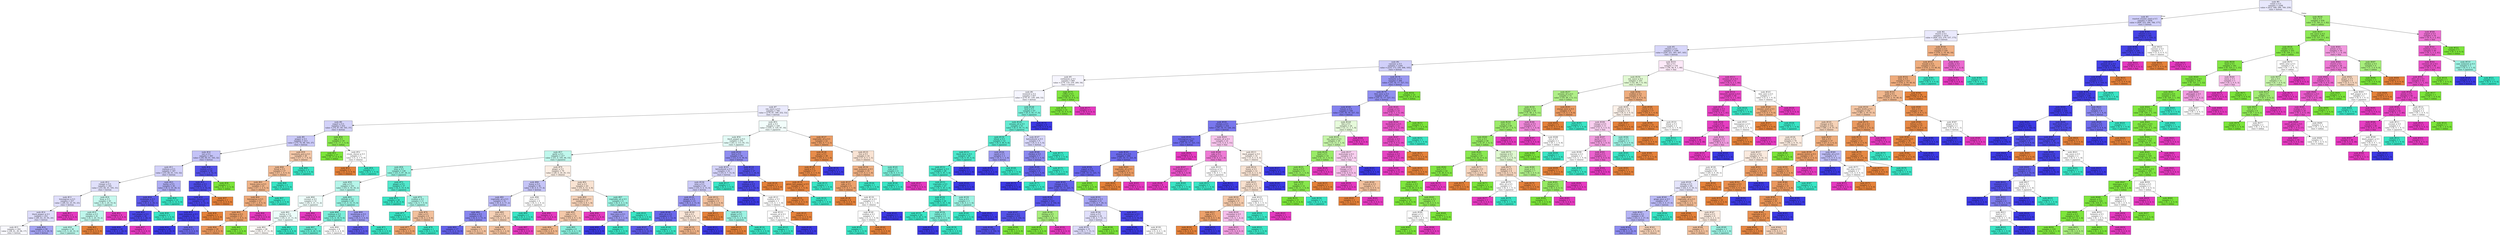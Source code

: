 digraph Tree {
node [shape=box, style="filled", color="black"] ;
0 [label=<node &#35;0<br/>cumin &le; 0.5<br/>samples = 2298<br/>value = [412, 568, 290, 769, 259]<br/>class = korean>, fillcolor="#e8e8fc"] ;
1 [label=<node &#35;1<br/>roasted_sesame_seed &le; 0.5<br/>samples = 1859<br/>value = [409, 223, 284, 766, 177]<br/>class = korean>, fillcolor="#cfcef9"] ;
0 -> 1 [labeldistance=2.5, labelangle=45, headlabel="True"] ;
2 [label=<node &#35;2<br/>starch &le; 0.5<br/>samples = 1618<br/>value = [404, 223, 279, 537, 175]<br/>class = korean>, fillcolor="#eae9fc"] ;
1 -> 2 ;
3 [label=<node &#35;3<br/>cilantro &le; 0.5<br/>samples = 1398<br/>value = [250, 221, 265, 497, 165]<br/>class = korean>, fillcolor="#d7d6fa"] ;
2 -> 3 ;
4 [label=<node &#35;4<br/>cayenne &le; 0.5<br/>samples = 1244<br/>value = [214, 173, 256, 496, 105]<br/>class = korean>, fillcolor="#d0cff9"] ;
3 -> 4 ;
5 [label=<node &#35;5<br/>cardamom &le; 0.5<br/>samples = 860<br/>value = [179, 119, 239, 269, 54]<br/>class = korean>, fillcolor="#f6f5fe"] ;
4 -> 5 ;
6 [label=<node &#35;6<br/>seaweed &le; 0.5<br/>samples = 827<br/>value = [179, 87, 239, 269, 53]<br/>class = korean>, fillcolor="#f5f5fe"] ;
5 -> 6 ;
7 [label=<node &#35;7<br/>soy_sauce &le; 0.5<br/>samples = 760<br/>value = [179, 87, 189, 252, 53]<br/>class = korean>, fillcolor="#e9e9fc"] ;
6 -> 7 ;
8 [label=<node &#35;8<br/>yogurt &le; 0.5<br/>samples = 432<br/>value = [74, 87, 69, 165, 37]<br/>class = korean>, fillcolor="#d3d2f9"] ;
7 -> 8 ;
9 [label=<node &#35;9<br/>pepper &le; 0.5<br/>samples = 413<br/>value = [73, 70, 68, 165, 37]<br/>class = korean>, fillcolor="#cac9f8"] ;
8 -> 9 ;
10 [label=<node &#35;10<br/>nut &le; 0.5<br/>samples = 383<br/>value = [56, 69, 61, 165, 32]<br/>class = korean>, fillcolor="#c3c2f7"] ;
9 -> 10 ;
11 [label=<node &#35;11<br/>soybean &le; 0.5<br/>samples = 347<br/>value = [53, 68, 61, 133, 32]<br/>class = korean>, fillcolor="#d2d1f9"] ;
10 -> 11 ;
12 [label=<node &#35;12<br/>vinegar &le; 0.5<br/>samples = 302<br/>value = [53, 68, 45, 105, 31]<br/>class = korean>, fillcolor="#e0e0fb"] ;
11 -> 12 ;
13 [label=<node &#35;13<br/>lemongrass &le; 0.5<br/>samples = 257<br/>value = [49, 63, 25, 95, 25]<br/>class = korean>, fillcolor="#dfdefb"] ;
12 -> 13 ;
14 [label=<node &#35;14<br/>black_pepper &le; 0.5<br/>samples = 252<br/>value = [49, 63, 25, 95, 20]<br/>class = korean>, fillcolor="#deddfb"] ;
13 -> 14 ;
15 [label=<node &#35;15<br/>samples = 202<br/>value = [38, 61, 20, 66, 17]<br/>class = korean>, fillcolor="#f8f8fe"] ;
14 -> 15 ;
16 [label=<node &#35;16<br/>samples = 50<br/>value = [11, 2, 5, 29, 3]<br/>class = korean>, fillcolor="#a5a4f3"] ;
14 -> 16 ;
17 [label=<node &#35;17<br/>samples = 5<br/>value = [0, 0, 0, 0, 5]<br/>class = thai>, fillcolor="#e539c0"] ;
13 -> 17 ;
18 [label=<node &#35;18<br/>bean &le; 0.5<br/>samples = 45<br/>value = [4, 5, 20, 10, 6]<br/>class = japanese>, fillcolor="#c6f8ee"] ;
12 -> 18 ;
19 [label=<node &#35;19<br/>chicken &le; 0.5<br/>samples = 41<br/>value = [4, 5, 20, 10, 2]<br/>class = japanese>, fillcolor="#bff7ec"] ;
18 -> 19 ;
20 [label=<node &#35;20<br/>samples = 38<br/>value = [1, 5, 20, 10, 2]<br/>class = japanese>, fillcolor="#b8f6ea"] ;
19 -> 20 ;
21 [label=<node &#35;21<br/>samples = 3<br/>value = [3, 0, 0, 0, 0]<br/>class = chinese>, fillcolor="#e58139"] ;
19 -> 21 ;
22 [label=<node &#35;22<br/>samples = 4<br/>value = [0, 0, 0, 0, 4]<br/>class = thai>, fillcolor="#e539c0"] ;
18 -> 22 ;
23 [label=<node &#35;23<br/>barley &le; 0.5<br/>samples = 45<br/>value = [0, 0, 16, 28, 1]<br/>class = korean>, fillcolor="#aeadf4"] ;
11 -> 23 ;
24 [label=<node &#35;24<br/>enokidake &le; 0.5<br/>samples = 33<br/>value = [0, 0, 4, 28, 1]<br/>class = korean>, fillcolor="#5e5be9"] ;
23 -> 24 ;
25 [label=<node &#35;25<br/>bell_pepper &le; 0.5<br/>samples = 30<br/>value = [0, 0, 1, 28, 1]<br/>class = korean>, fillcolor="#4947e7"] ;
24 -> 25 ;
26 [label=<node &#35;26<br/>samples = 29<br/>value = [0, 0, 1, 28, 0]<br/>class = korean>, fillcolor="#4340e6"] ;
25 -> 26 ;
27 [label=<node &#35;27<br/>samples = 1<br/>value = [0, 0, 0, 0, 1]<br/>class = thai>, fillcolor="#e539c0"] ;
25 -> 27 ;
28 [label=<node &#35;28<br/>samples = 3<br/>value = [0, 0, 3, 0, 0]<br/>class = japanese>, fillcolor="#39e5c5"] ;
24 -> 28 ;
29 [label=<node &#35;29<br/>samples = 12<br/>value = [0, 0, 12, 0, 0]<br/>class = japanese>, fillcolor="#39e5c5"] ;
23 -> 29 ;
30 [label=<node &#35;30<br/>cashew &le; 0.5<br/>samples = 36<br/>value = [3, 1, 0, 32, 0]<br/>class = korean>, fillcolor="#5451e8"] ;
10 -> 30 ;
31 [label=<node &#35;31<br/>shellfish &le; 0.5<br/>samples = 35<br/>value = [3, 0, 0, 32, 0]<br/>class = korean>, fillcolor="#4e4ce7"] ;
30 -> 31 ;
32 [label=<node &#35;32<br/>cheddar_cheese &le; 0.5<br/>samples = 34<br/>value = [2, 0, 0, 32, 0]<br/>class = korean>, fillcolor="#4845e7"] ;
31 -> 32 ;
33 [label=<node &#35;33<br/>cane_molasses &le; 0.5<br/>samples = 33<br/>value = [1, 0, 0, 32, 0]<br/>class = korean>, fillcolor="#423fe6"] ;
32 -> 33 ;
34 [label=<node &#35;34<br/>samples = 28<br/>value = [0, 0, 0, 28, 0]<br/>class = korean>, fillcolor="#3c39e5"] ;
33 -> 34 ;
35 [label=<node &#35;35<br/>samples = 5<br/>value = [1, 0, 0, 4, 0]<br/>class = korean>, fillcolor="#6d6aec"] ;
33 -> 35 ;
36 [label=<node &#35;36<br/>samples = 1<br/>value = [1, 0, 0, 0, 0]<br/>class = chinese>, fillcolor="#e58139"] ;
32 -> 36 ;
37 [label=<node &#35;37<br/>samples = 1<br/>value = [1, 0, 0, 0, 0]<br/>class = chinese>, fillcolor="#e58139"] ;
31 -> 37 ;
38 [label=<node &#35;38<br/>samples = 1<br/>value = [0, 1, 0, 0, 0]<br/>class = indian>, fillcolor="#7be539"] ;
30 -> 38 ;
39 [label=<node &#35;39<br/>mandarin_peel &le; 0.5<br/>samples = 30<br/>value = [17, 1, 7, 0, 5]<br/>class = chinese>, fillcolor="#f4c8a9"] ;
9 -> 39 ;
40 [label=<node &#35;40<br/>bread &le; 0.5<br/>samples = 27<br/>value = [17, 1, 4, 0, 5]<br/>class = chinese>, fillcolor="#f1ba93"] ;
39 -> 40 ;
41 [label=<node &#35;41<br/>lemon_juice &le; 0.5<br/>samples = 25<br/>value = [17, 1, 2, 0, 5]<br/>class = chinese>, fillcolor="#efb388"] ;
40 -> 41 ;
42 [label=<node &#35;42<br/>lemongrass &le; 0.5<br/>samples = 23<br/>value = [17, 1, 0, 0, 5]<br/>class = chinese>, fillcolor="#eeab7b"] ;
41 -> 42 ;
43 [label=<node &#35;43<br/>chickpea &le; 0.5<br/>samples = 21<br/>value = [17, 1, 0, 0, 3]<br/>class = chinese>, fillcolor="#eb9d65"] ;
42 -> 43 ;
44 [label=<node &#35;44<br/>samples = 20<br/>value = [17, 0, 0, 0, 3]<br/>class = chinese>, fillcolor="#ea975c"] ;
43 -> 44 ;
45 [label=<node &#35;45<br/>samples = 1<br/>value = [0, 1, 0, 0, 0]<br/>class = indian>, fillcolor="#7be539"] ;
43 -> 45 ;
46 [label=<node &#35;46<br/>samples = 2<br/>value = [0, 0, 0, 0, 2]<br/>class = thai>, fillcolor="#e539c0"] ;
42 -> 46 ;
47 [label=<node &#35;47<br/>samples = 2<br/>value = [0, 0, 2, 0, 0]<br/>class = japanese>, fillcolor="#39e5c5"] ;
41 -> 47 ;
48 [label=<node &#35;48<br/>samples = 2<br/>value = [0, 0, 2, 0, 0]<br/>class = japanese>, fillcolor="#39e5c5"] ;
40 -> 48 ;
49 [label=<node &#35;49<br/>samples = 3<br/>value = [0, 0, 3, 0, 0]<br/>class = japanese>, fillcolor="#39e5c5"] ;
39 -> 49 ;
50 [label=<node &#35;50<br/>egg &le; 0.5<br/>samples = 19<br/>value = [1, 17, 1, 0, 0]<br/>class = indian>, fillcolor="#8ae84f"] ;
8 -> 50 ;
51 [label=<node &#35;51<br/>samples = 17<br/>value = [0, 17, 0, 0, 0]<br/>class = indian>, fillcolor="#7be539"] ;
50 -> 51 ;
52 [label=<node &#35;52<br/>cream_cheese &le; 0.5<br/>samples = 2<br/>value = [1, 0, 1, 0, 0]<br/>class = chinese>, fillcolor="#ffffff"] ;
50 -> 52 ;
53 [label=<node &#35;53<br/>samples = 1<br/>value = [1, 0, 0, 0, 0]<br/>class = chinese>, fillcolor="#e58139"] ;
52 -> 53 ;
54 [label=<node &#35;54<br/>samples = 1<br/>value = [0, 0, 1, 0, 0]<br/>class = japanese>, fillcolor="#39e5c5"] ;
52 -> 54 ;
55 [label=<node &#35;55<br/>pork &le; 0.5<br/>samples = 328<br/>value = [105, 0, 120, 87, 16]<br/>class = japanese>, fillcolor="#f2fdfb"] ;
7 -> 55 ;
56 [label=<node &#35;56<br/>black_pepper &le; 0.5<br/>samples = 276<br/>value = [63, 0, 113, 85, 15]<br/>class = japanese>, fillcolor="#e2fbf6"] ;
55 -> 56 ;
57 [label=<node &#35;57<br/>garlic &le; 0.5<br/>samples = 217<br/>value = [51, 0, 105, 46, 15]<br/>class = japanese>, fillcolor="#bff7ec"] ;
56 -> 57 ;
58 [label=<node &#35;58<br/>wine &le; 0.5<br/>samples = 138<br/>value = [23, 0, 87, 26, 2]<br/>class = japanese>, fillcolor="#93f1df"] ;
57 -> 58 ;
59 [label=<node &#35;59<br/>sake &le; 0.5<br/>samples = 101<br/>value = [19, 0, 54, 26, 2]<br/>class = japanese>, fillcolor="#b5f5e9"] ;
58 -> 59 ;
60 [label=<node &#35;60<br/>coconut &le; 0.5<br/>samples = 52<br/>value = [18, 0, 21, 11, 2]<br/>class = japanese>, fillcolor="#eefdfa"] ;
59 -> 60 ;
61 [label=<node &#35;61<br/>barley &le; 0.5<br/>samples = 50<br/>value = [18, 0, 21, 11, 0]<br/>class = japanese>, fillcolor="#ecfdfa"] ;
60 -> 61 ;
62 [label=<node &#35;62<br/>samples = 46<br/>value = [18, 0, 17, 11, 0]<br/>class = chinese>, fillcolor="#fefbf8"] ;
61 -> 62 ;
63 [label=<node &#35;63<br/>samples = 4<br/>value = [0, 0, 4, 0, 0]<br/>class = japanese>, fillcolor="#39e5c5"] ;
61 -> 63 ;
64 [label=<node &#35;64<br/>samples = 2<br/>value = [0, 0, 0, 0, 2]<br/>class = thai>, fillcolor="#e539c0"] ;
60 -> 64 ;
65 [label=<node &#35;65<br/>shiitake &le; 0.5<br/>samples = 49<br/>value = [1, 0, 33, 15, 0]<br/>class = japanese>, fillcolor="#96f1e0"] ;
59 -> 65 ;
66 [label=<node &#35;66<br/>soybean &le; 0.5<br/>samples = 40<br/>value = [1, 0, 30, 9, 0]<br/>class = japanese>, fillcolor="#79edd8"] ;
65 -> 66 ;
67 [label=<node &#35;67<br/>samples = 32<br/>value = [1, 0, 26, 5, 0]<br/>class = japanese>, fillcolor="#65ebd2"] ;
66 -> 67 ;
68 [label=<node &#35;68<br/>samples = 8<br/>value = [0, 0, 4, 4, 0]<br/>class = japanese>, fillcolor="#ffffff"] ;
66 -> 68 ;
69 [label=<node &#35;69<br/>mushroom &le; 0.5<br/>samples = 9<br/>value = [0, 0, 3, 6, 0]<br/>class = korean>, fillcolor="#9e9cf2"] ;
65 -> 69 ;
70 [label=<node &#35;70<br/>samples = 7<br/>value = [0, 0, 1, 6, 0]<br/>class = korean>, fillcolor="#5d5ae9"] ;
69 -> 70 ;
71 [label=<node &#35;71<br/>samples = 2<br/>value = [0, 0, 2, 0, 0]<br/>class = japanese>, fillcolor="#39e5c5"] ;
69 -> 71 ;
72 [label=<node &#35;72<br/>ginger &le; 0.5<br/>samples = 37<br/>value = [4, 0, 33, 0, 0]<br/>class = japanese>, fillcolor="#51e8cc"] ;
58 -> 72 ;
73 [label=<node &#35;73<br/>samples = 26<br/>value = [0, 0, 26, 0, 0]<br/>class = japanese>, fillcolor="#39e5c5"] ;
72 -> 73 ;
74 [label=<node &#35;74<br/>scallion &le; 0.5<br/>samples = 11<br/>value = [4, 0, 7, 0, 0]<br/>class = japanese>, fillcolor="#aaf4e6"] ;
72 -> 74 ;
75 [label=<node &#35;75<br/>samples = 5<br/>value = [0, 0, 5, 0, 0]<br/>class = japanese>, fillcolor="#39e5c5"] ;
74 -> 75 ;
76 [label=<node &#35;76<br/>cider &le; 0.5<br/>samples = 6<br/>value = [4, 0, 2, 0, 0]<br/>class = chinese>, fillcolor="#f2c09c"] ;
74 -> 76 ;
77 [label=<node &#35;77<br/>samples = 5<br/>value = [4, 0, 1, 0, 0]<br/>class = chinese>, fillcolor="#eca06a"] ;
76 -> 77 ;
78 [label=<node &#35;78<br/>samples = 1<br/>value = [0, 0, 1, 0, 0]<br/>class = japanese>, fillcolor="#39e5c5"] ;
76 -> 78 ;
79 [label=<node &#35;79<br/>ginger &le; 0.5<br/>samples = 79<br/>value = [28, 0, 18, 20, 13]<br/>class = chinese>, fillcolor="#fbeee4"] ;
57 -> 79 ;
80 [label=<node &#35;80<br/>honey &le; 0.5<br/>samples = 36<br/>value = [9, 0, 6, 17, 4]<br/>class = korean>, fillcolor="#c5c4f7"] ;
79 -> 80 ;
81 [label=<node &#35;81<br/>vegetable_oil &le; 0.5<br/>samples = 32<br/>value = [9, 0, 4, 17, 2]<br/>class = korean>, fillcolor="#bbbaf6"] ;
80 -> 81 ;
82 [label=<node &#35;82<br/>scallion &le; 0.5<br/>samples = 22<br/>value = [4, 0, 3, 15, 0]<br/>class = korean>, fillcolor="#8886ef"] ;
81 -> 82 ;
83 [label=<node &#35;83<br/>samples = 17<br/>value = [1, 0, 2, 14, 0]<br/>class = korean>, fillcolor="#6361ea"] ;
82 -> 83 ;
84 [label=<node &#35;84<br/>samples = 5<br/>value = [3, 0, 1, 1, 0]<br/>class = chinese>, fillcolor="#f2c09c"] ;
82 -> 84 ;
85 [label=<node &#35;85<br/>rice &le; 0.5<br/>samples = 10<br/>value = [5, 0, 1, 2, 2]<br/>class = chinese>, fillcolor="#f5d0b5"] ;
81 -> 85 ;
86 [label=<node &#35;86<br/>samples = 8<br/>value = [5, 0, 1, 2, 0]<br/>class = chinese>, fillcolor="#f2c09c"] ;
85 -> 86 ;
87 [label=<node &#35;87<br/>samples = 2<br/>value = [0, 0, 0, 0, 2]<br/>class = thai>, fillcolor="#e539c0"] ;
85 -> 87 ;
88 [label=<node &#35;88<br/>wine &le; 0.5<br/>samples = 4<br/>value = [0, 0, 2, 0, 2]<br/>class = japanese>, fillcolor="#ffffff"] ;
80 -> 88 ;
89 [label=<node &#35;89<br/>samples = 2<br/>value = [0, 0, 2, 0, 0]<br/>class = japanese>, fillcolor="#39e5c5"] ;
88 -> 89 ;
90 [label=<node &#35;90<br/>samples = 2<br/>value = [0, 0, 0, 0, 2]<br/>class = thai>, fillcolor="#e539c0"] ;
88 -> 90 ;
91 [label=<node &#35;91<br/>beef &le; 0.5<br/>samples = 43<br/>value = [19, 0, 12, 3, 9]<br/>class = chinese>, fillcolor="#f9e3d2"] ;
79 -> 91 ;
92 [label=<node &#35;92<br/>peanut_butter &le; 0.5<br/>samples = 37<br/>value = [19, 0, 8, 1, 9]<br/>class = chinese>, fillcolor="#f6d2b8"] ;
91 -> 92 ;
93 [label=<node &#35;93<br/>sake &le; 0.5<br/>samples = 33<br/>value = [19, 0, 8, 1, 5]<br/>class = chinese>, fillcolor="#f4c8a8"] ;
92 -> 93 ;
94 [label=<node &#35;94<br/>samples = 27<br/>value = [18, 0, 4, 0, 5]<br/>class = chinese>, fillcolor="#f0b58a"] ;
93 -> 94 ;
95 [label=<node &#35;95<br/>samples = 6<br/>value = [1, 0, 4, 1, 0]<br/>class = japanese>, fillcolor="#88efdc"] ;
93 -> 95 ;
96 [label=<node &#35;96<br/>samples = 4<br/>value = [0, 0, 0, 0, 4]<br/>class = thai>, fillcolor="#e539c0"] ;
92 -> 96 ;
97 [label=<node &#35;97<br/>vegetable_oil &le; 0.5<br/>samples = 6<br/>value = [0, 0, 4, 2, 0]<br/>class = japanese>, fillcolor="#9cf2e2"] ;
91 -> 97 ;
98 [label=<node &#35;98<br/>lime_juice &le; 0.5<br/>samples = 3<br/>value = [0, 0, 1, 2, 0]<br/>class = korean>, fillcolor="#9e9cf2"] ;
97 -> 98 ;
99 [label=<node &#35;99<br/>samples = 2<br/>value = [0, 0, 0, 2, 0]<br/>class = korean>, fillcolor="#3c39e5"] ;
98 -> 99 ;
100 [label=<node &#35;100<br/>samples = 1<br/>value = [0, 0, 1, 0, 0]<br/>class = japanese>, fillcolor="#39e5c5"] ;
98 -> 100 ;
101 [label=<node &#35;101<br/>samples = 3<br/>value = [0, 0, 3, 0, 0]<br/>class = japanese>, fillcolor="#39e5c5"] ;
97 -> 101 ;
102 [label=<node &#35;102<br/>beef &le; 0.5<br/>samples = 59<br/>value = [12, 0, 8, 39, 0]<br/>class = korean>, fillcolor="#8f8df0"] ;
56 -> 102 ;
103 [label=<node &#35;103<br/>katsuobushi &le; 0.5<br/>samples = 32<br/>value = [10, 0, 7, 15, 0]<br/>class = korean>, fillcolor="#d3d2f9"] ;
102 -> 103 ;
104 [label=<node &#35;104<br/>wine &le; 0.5<br/>samples = 29<br/>value = [10, 0, 4, 15, 0]<br/>class = korean>, fillcolor="#cccbf8"] ;
103 -> 104 ;
105 [label=<node &#35;105<br/>ginger &le; 0.5<br/>samples = 23<br/>value = [6, 0, 2, 15, 0]<br/>class = korean>, fillcolor="#9896f1"] ;
104 -> 105 ;
106 [label=<node &#35;106<br/>olive_oil &le; 0.5<br/>samples = 15<br/>value = [2, 0, 1, 12, 0]<br/>class = korean>, fillcolor="#6967eb"] ;
105 -> 106 ;
107 [label=<node &#35;107<br/>samples = 14<br/>value = [2, 0, 0, 12, 0]<br/>class = korean>, fillcolor="#5d5ae9"] ;
106 -> 107 ;
108 [label=<node &#35;108<br/>samples = 1<br/>value = [0, 0, 1, 0, 0]<br/>class = japanese>, fillcolor="#39e5c5"] ;
106 -> 108 ;
109 [label=<node &#35;109<br/>fish &le; 0.5<br/>samples = 8<br/>value = [4, 0, 1, 3, 0]<br/>class = chinese>, fillcolor="#fae6d7"] ;
105 -> 109 ;
110 [label=<node &#35;110<br/>samples = 6<br/>value = [4, 0, 1, 1, 0]<br/>class = chinese>, fillcolor="#efb388"] ;
109 -> 110 ;
111 [label=<node &#35;111<br/>samples = 2<br/>value = [0, 0, 0, 2, 0]<br/>class = korean>, fillcolor="#3c39e5"] ;
109 -> 111 ;
112 [label=<node &#35;112<br/>vinegar &le; 0.5<br/>samples = 6<br/>value = [4, 0, 2, 0, 0]<br/>class = chinese>, fillcolor="#f2c09c"] ;
104 -> 112 ;
113 [label=<node &#35;113<br/>samples = 3<br/>value = [3, 0, 0, 0, 0]<br/>class = chinese>, fillcolor="#e58139"] ;
112 -> 113 ;
114 [label=<node &#35;114<br/>ginger &le; 0.5<br/>samples = 3<br/>value = [1, 0, 2, 0, 0]<br/>class = japanese>, fillcolor="#9cf2e2"] ;
112 -> 114 ;
115 [label=<node &#35;115<br/>samples = 1<br/>value = [1, 0, 0, 0, 0]<br/>class = chinese>, fillcolor="#e58139"] ;
114 -> 115 ;
116 [label=<node &#35;116<br/>samples = 2<br/>value = [0, 0, 2, 0, 0]<br/>class = japanese>, fillcolor="#39e5c5"] ;
114 -> 116 ;
117 [label=<node &#35;117<br/>samples = 3<br/>value = [0, 0, 3, 0, 0]<br/>class = japanese>, fillcolor="#39e5c5"] ;
103 -> 117 ;
118 [label=<node &#35;118<br/>leek &le; 0.5<br/>samples = 27<br/>value = [2, 0, 1, 24, 0]<br/>class = korean>, fillcolor="#5351e8"] ;
102 -> 118 ;
119 [label=<node &#35;119<br/>soybean &le; 0.5<br/>samples = 26<br/>value = [1, 0, 1, 24, 0]<br/>class = korean>, fillcolor="#4c49e7"] ;
118 -> 119 ;
120 [label=<node &#35;120<br/>samples = 23<br/>value = [0, 0, 0, 23, 0]<br/>class = korean>, fillcolor="#3c39e5"] ;
119 -> 120 ;
121 [label=<node &#35;121<br/>scallion &le; 0.5<br/>samples = 3<br/>value = [1, 0, 1, 1, 0]<br/>class = chinese>, fillcolor="#ffffff"] ;
119 -> 121 ;
122 [label=<node &#35;122<br/>sesame_oil &le; 0.5<br/>samples = 2<br/>value = [0, 0, 1, 1, 0]<br/>class = japanese>, fillcolor="#ffffff"] ;
121 -> 122 ;
123 [label=<node &#35;123<br/>samples = 1<br/>value = [0, 0, 1, 0, 0]<br/>class = japanese>, fillcolor="#39e5c5"] ;
122 -> 123 ;
124 [label=<node &#35;124<br/>samples = 1<br/>value = [0, 0, 0, 1, 0]<br/>class = korean>, fillcolor="#3c39e5"] ;
122 -> 124 ;
125 [label=<node &#35;125<br/>samples = 1<br/>value = [1, 0, 0, 0, 0]<br/>class = chinese>, fillcolor="#e58139"] ;
121 -> 125 ;
126 [label=<node &#35;126<br/>samples = 1<br/>value = [1, 0, 0, 0, 0]<br/>class = chinese>, fillcolor="#e58139"] ;
118 -> 126 ;
127 [label=<node &#35;127<br/>vegetable_oil &le; 0.5<br/>samples = 52<br/>value = [42, 0, 7, 2, 1]<br/>class = chinese>, fillcolor="#eb9d65"] ;
55 -> 127 ;
128 [label=<node &#35;128<br/>pear &le; 0.5<br/>samples = 38<br/>value = [35, 0, 2, 1, 0]<br/>class = chinese>, fillcolor="#e78c4a"] ;
127 -> 128 ;
129 [label=<node &#35;129<br/>squid &le; 0.5<br/>samples = 37<br/>value = [35, 0, 2, 0, 0]<br/>class = chinese>, fillcolor="#e68844"] ;
128 -> 129 ;
130 [label=<node &#35;130<br/>green_bell_pepper &le; 0.5<br/>samples = 36<br/>value = [35, 0, 1, 0, 0]<br/>class = chinese>, fillcolor="#e6853f"] ;
129 -> 130 ;
131 [label=<node &#35;131<br/>samples = 35<br/>value = [35, 0, 0, 0, 0]<br/>class = chinese>, fillcolor="#e58139"] ;
130 -> 131 ;
132 [label=<node &#35;132<br/>samples = 1<br/>value = [0, 0, 1, 0, 0]<br/>class = japanese>, fillcolor="#39e5c5"] ;
130 -> 132 ;
133 [label=<node &#35;133<br/>samples = 1<br/>value = [0, 0, 1, 0, 0]<br/>class = japanese>, fillcolor="#39e5c5"] ;
129 -> 133 ;
134 [label=<node &#35;134<br/>samples = 1<br/>value = [0, 0, 0, 1, 0]<br/>class = korean>, fillcolor="#3c39e5"] ;
128 -> 134 ;
135 [label=<node &#35;135<br/>rice &le; 0.5<br/>samples = 14<br/>value = [7, 0, 5, 1, 1]<br/>class = chinese>, fillcolor="#f9e3d3"] ;
127 -> 135 ;
136 [label=<node &#35;136<br/>cane_molasses &le; 0.5<br/>samples = 10<br/>value = [7, 0, 2, 1, 0]<br/>class = chinese>, fillcolor="#efb083"] ;
135 -> 136 ;
137 [label=<node &#35;137<br/>sake &le; 0.5<br/>samples = 9<br/>value = [7, 0, 1, 1, 0]<br/>class = chinese>, fillcolor="#eca06a"] ;
136 -> 137 ;
138 [label=<node &#35;138<br/>samples = 6<br/>value = [6, 0, 0, 0, 0]<br/>class = chinese>, fillcolor="#e58139"] ;
137 -> 138 ;
139 [label=<node &#35;139<br/>sesame_oil &le; 0.5<br/>samples = 3<br/>value = [1, 0, 1, 1, 0]<br/>class = chinese>, fillcolor="#ffffff"] ;
137 -> 139 ;
140 [label=<node &#35;140<br/>scallion &le; 0.5<br/>samples = 2<br/>value = [1, 0, 1, 0, 0]<br/>class = chinese>, fillcolor="#ffffff"] ;
139 -> 140 ;
141 [label=<node &#35;141<br/>samples = 1<br/>value = [0, 0, 1, 0, 0]<br/>class = japanese>, fillcolor="#39e5c5"] ;
140 -> 141 ;
142 [label=<node &#35;142<br/>samples = 1<br/>value = [1, 0, 0, 0, 0]<br/>class = chinese>, fillcolor="#e58139"] ;
140 -> 142 ;
143 [label=<node &#35;143<br/>samples = 1<br/>value = [0, 0, 0, 1, 0]<br/>class = korean>, fillcolor="#3c39e5"] ;
139 -> 143 ;
144 [label=<node &#35;144<br/>samples = 1<br/>value = [0, 0, 1, 0, 0]<br/>class = japanese>, fillcolor="#39e5c5"] ;
136 -> 144 ;
145 [label=<node &#35;145<br/>crab &le; 0.5<br/>samples = 4<br/>value = [0, 0, 3, 0, 1]<br/>class = japanese>, fillcolor="#7beed8"] ;
135 -> 145 ;
146 [label=<node &#35;146<br/>samples = 3<br/>value = [0, 0, 3, 0, 0]<br/>class = japanese>, fillcolor="#39e5c5"] ;
145 -> 146 ;
147 [label=<node &#35;147<br/>samples = 1<br/>value = [0, 0, 0, 0, 1]<br/>class = thai>, fillcolor="#e539c0"] ;
145 -> 147 ;
148 [label=<node &#35;148<br/>beef &le; 0.5<br/>samples = 67<br/>value = [0, 0, 50, 17, 0]<br/>class = japanese>, fillcolor="#7ceed9"] ;
6 -> 148 ;
149 [label=<node &#35;149<br/>sesame_oil &le; 0.5<br/>samples = 61<br/>value = [0, 0, 50, 11, 0]<br/>class = japanese>, fillcolor="#65ebd2"] ;
148 -> 149 ;
150 [label=<node &#35;150<br/>wheat &le; 0.5<br/>samples = 52<br/>value = [0, 0, 46, 6, 0]<br/>class = japanese>, fillcolor="#53e8cd"] ;
149 -> 150 ;
151 [label=<node &#35;151<br/>black_bean &le; 0.5<br/>samples = 49<br/>value = [0, 0, 45, 4, 0]<br/>class = japanese>, fillcolor="#4be7ca"] ;
150 -> 151 ;
152 [label=<node &#35;152<br/>black_pepper &le; 0.5<br/>samples = 48<br/>value = [0, 0, 45, 3, 0]<br/>class = japanese>, fillcolor="#46e7c9"] ;
151 -> 152 ;
153 [label=<node &#35;153<br/>vegetable &le; 0.5<br/>samples = 47<br/>value = [0, 0, 45, 2, 0]<br/>class = japanese>, fillcolor="#42e6c8"] ;
152 -> 153 ;
154 [label=<node &#35;154<br/>kelp &le; 0.5<br/>samples = 44<br/>value = [0, 0, 43, 1, 0]<br/>class = japanese>, fillcolor="#3ee6c6"] ;
153 -> 154 ;
155 [label=<node &#35;155<br/>samples = 40<br/>value = [0, 0, 40, 0, 0]<br/>class = japanese>, fillcolor="#39e5c5"] ;
154 -> 155 ;
156 [label=<node &#35;156<br/>radish &le; 0.5<br/>samples = 4<br/>value = [0, 0, 3, 1, 0]<br/>class = japanese>, fillcolor="#7beed8"] ;
154 -> 156 ;
157 [label=<node &#35;157<br/>samples = 1<br/>value = [0, 0, 0, 1, 0]<br/>class = korean>, fillcolor="#3c39e5"] ;
156 -> 157 ;
158 [label=<node &#35;158<br/>samples = 3<br/>value = [0, 0, 3, 0, 0]<br/>class = japanese>, fillcolor="#39e5c5"] ;
156 -> 158 ;
159 [label=<node &#35;159<br/>tuna &le; 0.5<br/>samples = 3<br/>value = [0, 0, 2, 1, 0]<br/>class = japanese>, fillcolor="#9cf2e2"] ;
153 -> 159 ;
160 [label=<node &#35;160<br/>samples = 2<br/>value = [0, 0, 2, 0, 0]<br/>class = japanese>, fillcolor="#39e5c5"] ;
159 -> 160 ;
161 [label=<node &#35;161<br/>samples = 1<br/>value = [0, 0, 0, 1, 0]<br/>class = korean>, fillcolor="#3c39e5"] ;
159 -> 161 ;
162 [label=<node &#35;162<br/>samples = 1<br/>value = [0, 0, 0, 1, 0]<br/>class = korean>, fillcolor="#3c39e5"] ;
152 -> 162 ;
163 [label=<node &#35;163<br/>samples = 1<br/>value = [0, 0, 0, 1, 0]<br/>class = korean>, fillcolor="#3c39e5"] ;
151 -> 163 ;
164 [label=<node &#35;164<br/>squid &le; 0.5<br/>samples = 3<br/>value = [0, 0, 1, 2, 0]<br/>class = korean>, fillcolor="#9e9cf2"] ;
150 -> 164 ;
165 [label=<node &#35;165<br/>samples = 2<br/>value = [0, 0, 0, 2, 0]<br/>class = korean>, fillcolor="#3c39e5"] ;
164 -> 165 ;
166 [label=<node &#35;166<br/>samples = 1<br/>value = [0, 0, 1, 0, 0]<br/>class = japanese>, fillcolor="#39e5c5"] ;
164 -> 166 ;
167 [label=<node &#35;167<br/>katsuobushi &le; 0.5<br/>samples = 9<br/>value = [0, 0, 4, 5, 0]<br/>class = korean>, fillcolor="#d8d7fa"] ;
149 -> 167 ;
168 [label=<node &#35;168<br/>chicken &le; 0.5<br/>samples = 7<br/>value = [0, 0, 2, 5, 0]<br/>class = korean>, fillcolor="#8a88ef"] ;
167 -> 168 ;
169 [label=<node &#35;169<br/>lettuce &le; 0.5<br/>samples = 6<br/>value = [0, 0, 1, 5, 0]<br/>class = korean>, fillcolor="#6361ea"] ;
168 -> 169 ;
170 [label=<node &#35;170<br/>samples = 5<br/>value = [0, 0, 0, 5, 0]<br/>class = korean>, fillcolor="#3c39e5"] ;
169 -> 170 ;
171 [label=<node &#35;171<br/>samples = 1<br/>value = [0, 0, 1, 0, 0]<br/>class = japanese>, fillcolor="#39e5c5"] ;
169 -> 171 ;
172 [label=<node &#35;172<br/>samples = 1<br/>value = [0, 0, 1, 0, 0]<br/>class = japanese>, fillcolor="#39e5c5"] ;
168 -> 172 ;
173 [label=<node &#35;173<br/>samples = 2<br/>value = [0, 0, 2, 0, 0]<br/>class = japanese>, fillcolor="#39e5c5"] ;
167 -> 173 ;
174 [label=<node &#35;174<br/>samples = 6<br/>value = [0, 0, 0, 6, 0]<br/>class = korean>, fillcolor="#3c39e5"] ;
148 -> 174 ;
175 [label=<node &#35;175<br/>coffee &le; 0.5<br/>samples = 33<br/>value = [0, 32, 0, 0, 1]<br/>class = indian>, fillcolor="#7fe63f"] ;
5 -> 175 ;
176 [label=<node &#35;176<br/>samples = 32<br/>value = [0, 32, 0, 0, 0]<br/>class = indian>, fillcolor="#7be539"] ;
175 -> 176 ;
177 [label=<node &#35;177<br/>samples = 1<br/>value = [0, 0, 0, 0, 1]<br/>class = thai>, fillcolor="#e539c0"] ;
175 -> 177 ;
178 [label=<node &#35;178<br/>turmeric &le; 0.5<br/>samples = 384<br/>value = [35, 54, 17, 227, 51]<br/>class = korean>, fillcolor="#9997f1"] ;
4 -> 178 ;
179 [label=<node &#35;179<br/>lime_juice &le; 0.5<br/>samples = 361<br/>value = [35, 31, 17, 227, 51]<br/>class = korean>, fillcolor="#908ff0"] ;
178 -> 179 ;
180 [label=<node &#35;180<br/>tomato &le; 0.5<br/>samples = 338<br/>value = [33, 30, 16, 227, 32]<br/>class = korean>, fillcolor="#8381ee"] ;
179 -> 180 ;
181 [label=<node &#35;181<br/>chicken &le; 0.5<br/>samples = 314<br/>value = [30, 19, 15, 226, 24]<br/>class = korean>, fillcolor="#7876ed"] ;
180 -> 181 ;
182 [label=<node &#35;182<br/>lemongrass &le; 0.5<br/>samples = 289<br/>value = [25, 19, 11, 221, 13]<br/>class = korean>, fillcolor="#6e6cec"] ;
181 -> 182 ;
183 [label=<node &#35;183<br/>peanut_oil &le; 0.5<br/>samples = 284<br/>value = [25, 19, 11, 221, 8]<br/>class = korean>, fillcolor="#6b69eb"] ;
182 -> 183 ;
184 [label=<node &#35;184<br/>yogurt &le; 0.5<br/>samples = 278<br/>value = [20, 19, 11, 221, 7]<br/>class = korean>, fillcolor="#6765eb"] ;
183 -> 184 ;
185 [label=<node &#35;185<br/>vinegar &le; 0.5<br/>samples = 274<br/>value = [20, 15, 11, 221, 7]<br/>class = korean>, fillcolor="#6562ea"] ;
184 -> 185 ;
186 [label=<node &#35;186<br/>seed &le; 0.5<br/>samples = 223<br/>value = [10, 11, 4, 192, 6]<br/>class = korean>, fillcolor="#5956e9"] ;
185 -> 186 ;
187 [label=<node &#35;187<br/>mustard &le; 0.5<br/>samples = 219<br/>value = [10, 8, 4, 192, 5]<br/>class = korean>, fillcolor="#5553e8"] ;
186 -> 187 ;
188 [label=<node &#35;188<br/>samples = 216<br/>value = [10, 5, 4, 192, 5]<br/>class = korean>, fillcolor="#5350e8"] ;
187 -> 188 ;
189 [label=<node &#35;189<br/>samples = 3<br/>value = [0, 3, 0, 0, 0]<br/>class = indian>, fillcolor="#7be539"] ;
187 -> 189 ;
190 [label=<node &#35;190<br/>shrimp &le; 0.5<br/>samples = 4<br/>value = [0, 3, 0, 0, 1]<br/>class = indian>, fillcolor="#a7ee7b"] ;
186 -> 190 ;
191 [label=<node &#35;191<br/>samples = 3<br/>value = [0, 3, 0, 0, 0]<br/>class = indian>, fillcolor="#7be539"] ;
190 -> 191 ;
192 [label=<node &#35;192<br/>samples = 1<br/>value = [0, 0, 0, 0, 1]<br/>class = thai>, fillcolor="#e539c0"] ;
190 -> 192 ;
193 [label=<node &#35;193<br/>vegetable &le; 0.5<br/>samples = 51<br/>value = [10, 4, 7, 29, 1]<br/>class = korean>, fillcolor="#a5a3f3"] ;
185 -> 193 ;
194 [label=<node &#35;194<br/>raisin &le; 0.5<br/>samples = 34<br/>value = [9, 4, 7, 13, 1]<br/>class = korean>, fillcolor="#e0dffb"] ;
193 -> 194 ;
195 [label=<node &#35;195<br/>samples = 31<br/>value = [9, 1, 7, 13, 1]<br/>class = korean>, fillcolor="#dcdbfa"] ;
194 -> 195 ;
196 [label=<node &#35;196<br/>samples = 3<br/>value = [0, 3, 0, 0, 0]<br/>class = indian>, fillcolor="#7be539"] ;
194 -> 196 ;
197 [label=<node &#35;197<br/>mushroom &le; 0.5<br/>samples = 17<br/>value = [1, 0, 0, 16, 0]<br/>class = korean>, fillcolor="#4845e7"] ;
193 -> 197 ;
198 [label=<node &#35;198<br/>samples = 15<br/>value = [0, 0, 0, 15, 0]<br/>class = korean>, fillcolor="#3c39e5"] ;
197 -> 198 ;
199 [label=<node &#35;199<br/>samples = 2<br/>value = [1, 0, 0, 1, 0]<br/>class = chinese>, fillcolor="#ffffff"] ;
197 -> 199 ;
200 [label=<node &#35;200<br/>samples = 4<br/>value = [0, 4, 0, 0, 0]<br/>class = indian>, fillcolor="#7be539"] ;
184 -> 200 ;
201 [label=<node &#35;201<br/>vegetable_oil &le; 0.5<br/>samples = 6<br/>value = [5, 0, 0, 0, 1]<br/>class = chinese>, fillcolor="#ea9a61"] ;
183 -> 201 ;
202 [label=<node &#35;202<br/>samples = 5<br/>value = [5, 0, 0, 0, 0]<br/>class = chinese>, fillcolor="#e58139"] ;
201 -> 202 ;
203 [label=<node &#35;203<br/>samples = 1<br/>value = [0, 0, 0, 0, 1]<br/>class = thai>, fillcolor="#e539c0"] ;
201 -> 203 ;
204 [label=<node &#35;204<br/>samples = 5<br/>value = [0, 0, 0, 0, 5]<br/>class = thai>, fillcolor="#e539c0"] ;
182 -> 204 ;
205 [label=<node &#35;205<br/>sesame_oil &le; 0.5<br/>samples = 25<br/>value = [5, 0, 4, 5, 11]<br/>class = thai>, fillcolor="#f7c4ec"] ;
181 -> 205 ;
206 [label=<node &#35;206<br/>sake &le; 0.5<br/>samples = 11<br/>value = [0, 0, 2, 1, 8]<br/>class = thai>, fillcolor="#ee7bd5"] ;
205 -> 206 ;
207 [label=<node &#35;207<br/>beef_broth &le; 0.5<br/>samples = 9<br/>value = [0, 0, 1, 0, 8]<br/>class = thai>, fillcolor="#e852c8"] ;
206 -> 207 ;
208 [label=<node &#35;208<br/>samples = 8<br/>value = [0, 0, 0, 0, 8]<br/>class = thai>, fillcolor="#e539c0"] ;
207 -> 208 ;
209 [label=<node &#35;209<br/>samples = 1<br/>value = [0, 0, 1, 0, 0]<br/>class = japanese>, fillcolor="#39e5c5"] ;
207 -> 209 ;
210 [label=<node &#35;210<br/>soybean &le; 0.5<br/>samples = 2<br/>value = [0, 0, 1, 1, 0]<br/>class = japanese>, fillcolor="#ffffff"] ;
206 -> 210 ;
211 [label=<node &#35;211<br/>samples = 1<br/>value = [0, 0, 1, 0, 0]<br/>class = japanese>, fillcolor="#39e5c5"] ;
210 -> 211 ;
212 [label=<node &#35;212<br/>samples = 1<br/>value = [0, 0, 0, 1, 0]<br/>class = korean>, fillcolor="#3c39e5"] ;
210 -> 212 ;
213 [label=<node &#35;213<br/>black_pepper &le; 0.5<br/>samples = 14<br/>value = [5, 0, 2, 4, 3]<br/>class = chinese>, fillcolor="#fcf2eb"] ;
205 -> 213 ;
214 [label=<node &#35;214<br/>honey &le; 0.5<br/>samples = 12<br/>value = [5, 0, 2, 2, 3]<br/>class = chinese>, fillcolor="#f9e3d3"] ;
213 -> 214 ;
215 [label=<node &#35;215<br/>carrot &le; 0.5<br/>samples = 11<br/>value = [5, 0, 2, 1, 3]<br/>class = chinese>, fillcolor="#f8e0ce"] ;
214 -> 215 ;
216 [label=<node &#35;216<br/>pepper &le; 0.5<br/>samples = 9<br/>value = [5, 0, 1, 1, 2]<br/>class = chinese>, fillcolor="#f4c9aa"] ;
215 -> 216 ;
217 [label=<node &#35;217<br/>egg &le; 0.5<br/>samples = 5<br/>value = [4, 0, 0, 1, 0]<br/>class = chinese>, fillcolor="#eca06a"] ;
216 -> 217 ;
218 [label=<node &#35;218<br/>samples = 4<br/>value = [4, 0, 0, 0, 0]<br/>class = chinese>, fillcolor="#e58139"] ;
217 -> 218 ;
219 [label=<node &#35;219<br/>samples = 1<br/>value = [0, 0, 0, 1, 0]<br/>class = korean>, fillcolor="#3c39e5"] ;
217 -> 219 ;
220 [label=<node &#35;220<br/>cucumber &le; 0.5<br/>samples = 4<br/>value = [1, 0, 1, 0, 2]<br/>class = thai>, fillcolor="#f6bdea"] ;
216 -> 220 ;
221 [label=<node &#35;221<br/>samples = 3<br/>value = [1, 0, 0, 0, 2]<br/>class = thai>, fillcolor="#f29ce0"] ;
220 -> 221 ;
222 [label=<node &#35;222<br/>samples = 1<br/>value = [0, 0, 1, 0, 0]<br/>class = japanese>, fillcolor="#39e5c5"] ;
220 -> 222 ;
223 [label=<node &#35;223<br/>peanut &le; 0.5<br/>samples = 2<br/>value = [0, 0, 1, 0, 1]<br/>class = japanese>, fillcolor="#ffffff"] ;
215 -> 223 ;
224 [label=<node &#35;224<br/>samples = 1<br/>value = [0, 0, 1, 0, 0]<br/>class = japanese>, fillcolor="#39e5c5"] ;
223 -> 224 ;
225 [label=<node &#35;225<br/>samples = 1<br/>value = [0, 0, 0, 0, 1]<br/>class = thai>, fillcolor="#e539c0"] ;
223 -> 225 ;
226 [label=<node &#35;226<br/>samples = 1<br/>value = [0, 0, 0, 1, 0]<br/>class = korean>, fillcolor="#3c39e5"] ;
214 -> 226 ;
227 [label=<node &#35;227<br/>samples = 2<br/>value = [0, 0, 0, 2, 0]<br/>class = korean>, fillcolor="#3c39e5"] ;
213 -> 227 ;
228 [label=<node &#35;228<br/>fish &le; 0.5<br/>samples = 24<br/>value = [3, 11, 1, 1, 8]<br/>class = indian>, fillcolor="#e6fada"] ;
180 -> 228 ;
229 [label=<node &#35;229<br/>soy_sauce &le; 0.5<br/>samples = 20<br/>value = [3, 11, 1, 1, 4]<br/>class = indian>, fillcolor="#c5f4a8"] ;
228 -> 229 ;
230 [label=<node &#35;230<br/>basil &le; 0.5<br/>samples = 14<br/>value = [1, 11, 1, 0, 1]<br/>class = indian>, fillcolor="#99eb67"] ;
229 -> 230 ;
231 [label=<node &#35;231<br/>bacon &le; 0.5<br/>samples = 13<br/>value = [1, 11, 1, 0, 0]<br/>class = indian>, fillcolor="#91e95a"] ;
230 -> 231 ;
232 [label=<node &#35;232<br/>bay &le; 0.5<br/>samples = 12<br/>value = [0, 11, 1, 0, 0]<br/>class = indian>, fillcolor="#87e74b"] ;
231 -> 232 ;
233 [label=<node &#35;233<br/>samples = 11<br/>value = [0, 11, 0, 0, 0]<br/>class = indian>, fillcolor="#7be539"] ;
232 -> 233 ;
234 [label=<node &#35;234<br/>samples = 1<br/>value = [0, 0, 1, 0, 0]<br/>class = japanese>, fillcolor="#39e5c5"] ;
232 -> 234 ;
235 [label=<node &#35;235<br/>samples = 1<br/>value = [1, 0, 0, 0, 0]<br/>class = chinese>, fillcolor="#e58139"] ;
231 -> 235 ;
236 [label=<node &#35;236<br/>samples = 1<br/>value = [0, 0, 0, 0, 1]<br/>class = thai>, fillcolor="#e539c0"] ;
230 -> 236 ;
237 [label=<node &#35;237<br/>matsutake &le; 0.5<br/>samples = 6<br/>value = [2, 0, 0, 1, 3]<br/>class = thai>, fillcolor="#f8ceef"] ;
229 -> 237 ;
238 [label=<node &#35;238<br/>vinegar &le; 0.5<br/>samples = 5<br/>value = [2, 0, 0, 0, 3]<br/>class = thai>, fillcolor="#f6bdea"] ;
237 -> 238 ;
239 [label=<node &#35;239<br/>samples = 2<br/>value = [0, 0, 0, 0, 2]<br/>class = thai>, fillcolor="#e539c0"] ;
238 -> 239 ;
240 [label=<node &#35;240<br/>broccoli &le; 0.5<br/>samples = 3<br/>value = [2, 0, 0, 0, 1]<br/>class = chinese>, fillcolor="#f2c09c"] ;
238 -> 240 ;
241 [label=<node &#35;241<br/>samples = 2<br/>value = [2, 0, 0, 0, 0]<br/>class = chinese>, fillcolor="#e58139"] ;
240 -> 241 ;
242 [label=<node &#35;242<br/>samples = 1<br/>value = [0, 0, 0, 0, 1]<br/>class = thai>, fillcolor="#e539c0"] ;
240 -> 242 ;
243 [label=<node &#35;243<br/>samples = 1<br/>value = [0, 0, 0, 1, 0]<br/>class = korean>, fillcolor="#3c39e5"] ;
237 -> 243 ;
244 [label=<node &#35;244<br/>samples = 4<br/>value = [0, 0, 0, 0, 4]<br/>class = thai>, fillcolor="#e539c0"] ;
228 -> 244 ;
245 [label=<node &#35;245<br/>orange &le; 0.5<br/>samples = 23<br/>value = [2, 1, 1, 0, 19]<br/>class = thai>, fillcolor="#ea5fcc"] ;
179 -> 245 ;
246 [label=<node &#35;246<br/>buckwheat &le; 0.5<br/>samples = 22<br/>value = [2, 0, 1, 0, 19]<br/>class = thai>, fillcolor="#e957c9"] ;
245 -> 246 ;
247 [label=<node &#35;247<br/>shiitake &le; 0.5<br/>samples = 21<br/>value = [2, 0, 0, 0, 19]<br/>class = thai>, fillcolor="#e84ec7"] ;
246 -> 247 ;
248 [label=<node &#35;248<br/>soybean &le; 0.5<br/>samples = 20<br/>value = [1, 0, 0, 0, 19]<br/>class = thai>, fillcolor="#e643c3"] ;
247 -> 248 ;
249 [label=<node &#35;249<br/>samples = 19<br/>value = [0, 0, 0, 0, 19]<br/>class = thai>, fillcolor="#e539c0"] ;
248 -> 249 ;
250 [label=<node &#35;250<br/>samples = 1<br/>value = [1, 0, 0, 0, 0]<br/>class = chinese>, fillcolor="#e58139"] ;
248 -> 250 ;
251 [label=<node &#35;251<br/>samples = 1<br/>value = [1, 0, 0, 0, 0]<br/>class = chinese>, fillcolor="#e58139"] ;
247 -> 251 ;
252 [label=<node &#35;252<br/>samples = 1<br/>value = [0, 0, 1, 0, 0]<br/>class = japanese>, fillcolor="#39e5c5"] ;
246 -> 252 ;
253 [label=<node &#35;253<br/>samples = 1<br/>value = [0, 1, 0, 0, 0]<br/>class = indian>, fillcolor="#7be539"] ;
245 -> 253 ;
254 [label=<node &#35;254<br/>samples = 23<br/>value = [0, 23, 0, 0, 0]<br/>class = indian>, fillcolor="#7be539"] ;
178 -> 254 ;
255 [label=<node &#35;255<br/>fish &le; 0.5<br/>samples = 154<br/>value = [36, 48, 9, 1, 60]<br/>class = thai>, fillcolor="#fce9f8"] ;
3 -> 255 ;
256 [label=<node &#35;256<br/>soy_sauce &le; 0.5<br/>samples = 103<br/>value = [32, 48, 7, 0, 16]<br/>class = indian>, fillcolor="#e1f9d2"] ;
255 -> 256 ;
257 [label=<node &#35;257<br/>sesame_oil &le; 0.5<br/>samples = 72<br/>value = [10, 48, 3, 0, 11]<br/>class = indian>, fillcolor="#afef87"] ;
256 -> 257 ;
258 [label=<node &#35;258<br/>shrimp &le; 0.5<br/>samples = 66<br/>value = [5, 48, 2, 0, 11]<br/>class = indian>, fillcolor="#a6ee7a"] ;
257 -> 258 ;
259 [label=<node &#35;259<br/>wine &le; 0.5<br/>samples = 60<br/>value = [5, 47, 1, 0, 7]<br/>class = indian>, fillcolor="#9beb6a"] ;
258 -> 259 ;
260 [label=<node &#35;260<br/>rice &le; 0.5<br/>samples = 58<br/>value = [5, 47, 1, 0, 5]<br/>class = indian>, fillcolor="#96ea62"] ;
259 -> 260 ;
261 [label=<node &#35;261<br/>bean &le; 0.5<br/>samples = 47<br/>value = [3, 42, 0, 0, 2]<br/>class = indian>, fillcolor="#8ae850"] ;
260 -> 261 ;
262 [label=<node &#35;262<br/>beef &le; 0.5<br/>samples = 42<br/>value = [0, 40, 0, 0, 2]<br/>class = indian>, fillcolor="#82e643"] ;
261 -> 262 ;
263 [label=<node &#35;263<br/>chicken &le; 0.5<br/>samples = 41<br/>value = [0, 40, 0, 0, 1]<br/>class = indian>, fillcolor="#7ee63e"] ;
262 -> 263 ;
264 [label=<node &#35;264<br/>samples = 32<br/>value = [0, 32, 0, 0, 0]<br/>class = indian>, fillcolor="#7be539"] ;
263 -> 264 ;
265 [label=<node &#35;265<br/>cayenne &le; 0.5<br/>samples = 9<br/>value = [0, 8, 0, 0, 1]<br/>class = indian>, fillcolor="#8ce852"] ;
263 -> 265 ;
266 [label=<node &#35;266<br/>ginger &le; 0.5<br/>samples = 2<br/>value = [0, 1, 0, 0, 1]<br/>class = indian>, fillcolor="#ffffff"] ;
265 -> 266 ;
267 [label=<node &#35;267<br/>samples = 1<br/>value = [0, 1, 0, 0, 0]<br/>class = indian>, fillcolor="#7be539"] ;
266 -> 267 ;
268 [label=<node &#35;268<br/>samples = 1<br/>value = [0, 0, 0, 0, 1]<br/>class = thai>, fillcolor="#e539c0"] ;
266 -> 268 ;
269 [label=<node &#35;269<br/>samples = 7<br/>value = [0, 7, 0, 0, 0]<br/>class = indian>, fillcolor="#7be539"] ;
265 -> 269 ;
270 [label=<node &#35;270<br/>samples = 1<br/>value = [0, 0, 0, 0, 1]<br/>class = thai>, fillcolor="#e539c0"] ;
262 -> 270 ;
271 [label=<node &#35;271<br/>mustard &le; 0.5<br/>samples = 5<br/>value = [3, 2, 0, 0, 0]<br/>class = chinese>, fillcolor="#f6d5bd"] ;
261 -> 271 ;
272 [label=<node &#35;272<br/>samples = 3<br/>value = [3, 0, 0, 0, 0]<br/>class = chinese>, fillcolor="#e58139"] ;
271 -> 272 ;
273 [label=<node &#35;273<br/>samples = 2<br/>value = [0, 2, 0, 0, 0]<br/>class = indian>, fillcolor="#7be539"] ;
271 -> 273 ;
274 [label=<node &#35;274<br/>cayenne &le; 0.5<br/>samples = 11<br/>value = [2, 5, 1, 0, 3]<br/>class = indian>, fillcolor="#def8ce"] ;
260 -> 274 ;
275 [label=<node &#35;275<br/>ginger &le; 0.5<br/>samples = 4<br/>value = [2, 0, 1, 0, 1]<br/>class = chinese>, fillcolor="#f6d5bd"] ;
274 -> 275 ;
276 [label=<node &#35;276<br/>olive_oil &le; 0.5<br/>samples = 2<br/>value = [0, 0, 1, 0, 1]<br/>class = japanese>, fillcolor="#ffffff"] ;
275 -> 276 ;
277 [label=<node &#35;277<br/>samples = 1<br/>value = [0, 0, 0, 0, 1]<br/>class = thai>, fillcolor="#e539c0"] ;
276 -> 277 ;
278 [label=<node &#35;278<br/>samples = 1<br/>value = [0, 0, 1, 0, 0]<br/>class = japanese>, fillcolor="#39e5c5"] ;
276 -> 278 ;
279 [label=<node &#35;279<br/>samples = 2<br/>value = [2, 0, 0, 0, 0]<br/>class = chinese>, fillcolor="#e58139"] ;
275 -> 279 ;
280 [label=<node &#35;280<br/>yeast &le; 0.5<br/>samples = 7<br/>value = [0, 5, 0, 0, 2]<br/>class = indian>, fillcolor="#b0ef88"] ;
274 -> 280 ;
281 [label=<node &#35;281<br/>bread &le; 0.5<br/>samples = 6<br/>value = [0, 5, 0, 0, 1]<br/>class = indian>, fillcolor="#95ea61"] ;
280 -> 281 ;
282 [label=<node &#35;282<br/>samples = 5<br/>value = [0, 5, 0, 0, 0]<br/>class = indian>, fillcolor="#7be539"] ;
281 -> 282 ;
283 [label=<node &#35;283<br/>samples = 1<br/>value = [0, 0, 0, 0, 1]<br/>class = thai>, fillcolor="#e539c0"] ;
281 -> 283 ;
284 [label=<node &#35;284<br/>samples = 1<br/>value = [0, 0, 0, 0, 1]<br/>class = thai>, fillcolor="#e539c0"] ;
280 -> 284 ;
285 [label=<node &#35;285<br/>samples = 2<br/>value = [0, 0, 0, 0, 2]<br/>class = thai>, fillcolor="#e539c0"] ;
259 -> 285 ;
286 [label=<node &#35;286<br/>tomato &le; 0.5<br/>samples = 6<br/>value = [0, 1, 1, 0, 4]<br/>class = thai>, fillcolor="#ef88d9"] ;
258 -> 286 ;
287 [label=<node &#35;287<br/>samples = 4<br/>value = [0, 0, 0, 0, 4]<br/>class = thai>, fillcolor="#e539c0"] ;
286 -> 287 ;
288 [label=<node &#35;288<br/>rice &le; 0.5<br/>samples = 2<br/>value = [0, 1, 1, 0, 0]<br/>class = indian>, fillcolor="#ffffff"] ;
286 -> 288 ;
289 [label=<node &#35;289<br/>samples = 1<br/>value = [0, 1, 0, 0, 0]<br/>class = indian>, fillcolor="#7be539"] ;
288 -> 289 ;
290 [label=<node &#35;290<br/>samples = 1<br/>value = [0, 0, 1, 0, 0]<br/>class = japanese>, fillcolor="#39e5c5"] ;
288 -> 290 ;
291 [label=<node &#35;291<br/>orange_juice &le; 0.5<br/>samples = 6<br/>value = [5, 0, 1, 0, 0]<br/>class = chinese>, fillcolor="#ea9a61"] ;
257 -> 291 ;
292 [label=<node &#35;292<br/>samples = 5<br/>value = [5, 0, 0, 0, 0]<br/>class = chinese>, fillcolor="#e58139"] ;
291 -> 292 ;
293 [label=<node &#35;293<br/>samples = 1<br/>value = [0, 0, 1, 0, 0]<br/>class = japanese>, fillcolor="#39e5c5"] ;
291 -> 293 ;
294 [label=<node &#35;294<br/>scallion &le; 0.5<br/>samples = 31<br/>value = [22, 0, 4, 0, 5]<br/>class = chinese>, fillcolor="#eead7e"] ;
256 -> 294 ;
295 [label=<node &#35;295<br/>chicken &le; 0.5<br/>samples = 14<br/>value = [6, 0, 3, 0, 5]<br/>class = chinese>, fillcolor="#fcf1e9"] ;
294 -> 295 ;
296 [label=<node &#35;296<br/>vinegar &le; 0.5<br/>samples = 11<br/>value = [3, 0, 3, 0, 5]<br/>class = thai>, fillcolor="#f8ceef"] ;
295 -> 296 ;
297 [label=<node &#35;297<br/>garlic &le; 0.5<br/>samples = 8<br/>value = [2, 0, 1, 0, 5]<br/>class = thai>, fillcolor="#f29ce0"] ;
296 -> 297 ;
298 [label=<node &#35;298<br/>cayenne &le; 0.5<br/>samples = 2<br/>value = [1, 0, 1, 0, 0]<br/>class = chinese>, fillcolor="#ffffff"] ;
297 -> 298 ;
299 [label=<node &#35;299<br/>samples = 1<br/>value = [1, 0, 0, 0, 0]<br/>class = chinese>, fillcolor="#e58139"] ;
298 -> 299 ;
300 [label=<node &#35;300<br/>samples = 1<br/>value = [0, 0, 1, 0, 0]<br/>class = japanese>, fillcolor="#39e5c5"] ;
298 -> 300 ;
301 [label=<node &#35;301<br/>lentil &le; 0.5<br/>samples = 6<br/>value = [1, 0, 0, 0, 5]<br/>class = thai>, fillcolor="#ea61cd"] ;
297 -> 301 ;
302 [label=<node &#35;302<br/>samples = 5<br/>value = [0, 0, 0, 0, 5]<br/>class = thai>, fillcolor="#e539c0"] ;
301 -> 302 ;
303 [label=<node &#35;303<br/>samples = 1<br/>value = [1, 0, 0, 0, 0]<br/>class = chinese>, fillcolor="#e58139"] ;
301 -> 303 ;
304 [label=<node &#35;304<br/>cider &le; 0.5<br/>samples = 3<br/>value = [1, 0, 2, 0, 0]<br/>class = japanese>, fillcolor="#9cf2e2"] ;
296 -> 304 ;
305 [label=<node &#35;305<br/>samples = 2<br/>value = [0, 0, 2, 0, 0]<br/>class = japanese>, fillcolor="#39e5c5"] ;
304 -> 305 ;
306 [label=<node &#35;306<br/>samples = 1<br/>value = [1, 0, 0, 0, 0]<br/>class = chinese>, fillcolor="#e58139"] ;
304 -> 306 ;
307 [label=<node &#35;307<br/>samples = 3<br/>value = [3, 0, 0, 0, 0]<br/>class = chinese>, fillcolor="#e58139"] ;
295 -> 307 ;
308 [label=<node &#35;308<br/>carrot &le; 0.5<br/>samples = 17<br/>value = [16, 0, 1, 0, 0]<br/>class = chinese>, fillcolor="#e78945"] ;
294 -> 308 ;
309 [label=<node &#35;309<br/>samples = 15<br/>value = [15, 0, 0, 0, 0]<br/>class = chinese>, fillcolor="#e58139"] ;
308 -> 309 ;
310 [label=<node &#35;310<br/>wheat &le; 0.5<br/>samples = 2<br/>value = [1, 0, 1, 0, 0]<br/>class = chinese>, fillcolor="#ffffff"] ;
308 -> 310 ;
311 [label=<node &#35;311<br/>samples = 1<br/>value = [1, 0, 0, 0, 0]<br/>class = chinese>, fillcolor="#e58139"] ;
310 -> 311 ;
312 [label=<node &#35;312<br/>samples = 1<br/>value = [0, 0, 1, 0, 0]<br/>class = japanese>, fillcolor="#39e5c5"] ;
310 -> 312 ;
313 [label=<node &#35;313<br/>sesame_oil &le; 0.5<br/>samples = 51<br/>value = [4, 0, 2, 1, 44]<br/>class = thai>, fillcolor="#e956c9"] ;
255 -> 313 ;
314 [label=<node &#35;314<br/>brussels_sprout &le; 0.5<br/>samples = 44<br/>value = [1, 0, 1, 1, 41]<br/>class = thai>, fillcolor="#e747c4"] ;
313 -> 314 ;
315 [label=<node &#35;315<br/>cabbage &le; 0.5<br/>samples = 43<br/>value = [1, 0, 0, 1, 41]<br/>class = thai>, fillcolor="#e642c3"] ;
314 -> 315 ;
316 [label=<node &#35;316<br/>crab &le; 0.5<br/>samples = 41<br/>value = [0, 0, 0, 1, 40]<br/>class = thai>, fillcolor="#e63ec2"] ;
315 -> 316 ;
317 [label=<node &#35;317<br/>samples = 38<br/>value = [0, 0, 0, 0, 38]<br/>class = thai>, fillcolor="#e539c0"] ;
316 -> 317 ;
318 [label=<node &#35;318<br/>pepper &le; 0.5<br/>samples = 3<br/>value = [0, 0, 0, 1, 2]<br/>class = thai>, fillcolor="#f29ce0"] ;
316 -> 318 ;
319 [label=<node &#35;319<br/>samples = 2<br/>value = [0, 0, 0, 0, 2]<br/>class = thai>, fillcolor="#e539c0"] ;
318 -> 319 ;
320 [label=<node &#35;320<br/>samples = 1<br/>value = [0, 0, 0, 1, 0]<br/>class = korean>, fillcolor="#3c39e5"] ;
318 -> 320 ;
321 [label=<node &#35;321<br/>lemongrass &le; 0.5<br/>samples = 2<br/>value = [1, 0, 0, 0, 1]<br/>class = chinese>, fillcolor="#ffffff"] ;
315 -> 321 ;
322 [label=<node &#35;322<br/>samples = 1<br/>value = [1, 0, 0, 0, 0]<br/>class = chinese>, fillcolor="#e58139"] ;
321 -> 322 ;
323 [label=<node &#35;323<br/>samples = 1<br/>value = [0, 0, 0, 0, 1]<br/>class = thai>, fillcolor="#e539c0"] ;
321 -> 323 ;
324 [label=<node &#35;324<br/>samples = 1<br/>value = [0, 0, 1, 0, 0]<br/>class = japanese>, fillcolor="#39e5c5"] ;
314 -> 324 ;
325 [label=<node &#35;325<br/>lime_juice &le; 0.5<br/>samples = 7<br/>value = [3, 0, 1, 0, 3]<br/>class = chinese>, fillcolor="#ffffff"] ;
313 -> 325 ;
326 [label=<node &#35;326<br/>sesame_seed &le; 0.5<br/>samples = 4<br/>value = [3, 0, 1, 0, 0]<br/>class = chinese>, fillcolor="#eeab7b"] ;
325 -> 326 ;
327 [label=<node &#35;327<br/>samples = 3<br/>value = [3, 0, 0, 0, 0]<br/>class = chinese>, fillcolor="#e58139"] ;
326 -> 327 ;
328 [label=<node &#35;328<br/>samples = 1<br/>value = [0, 0, 1, 0, 0]<br/>class = japanese>, fillcolor="#39e5c5"] ;
326 -> 328 ;
329 [label=<node &#35;329<br/>samples = 3<br/>value = [0, 0, 0, 0, 3]<br/>class = thai>, fillcolor="#e539c0"] ;
325 -> 329 ;
330 [label=<node &#35;330<br/>coconut &le; 0.5<br/>samples = 220<br/>value = [154, 2, 14, 40, 10]<br/>class = chinese>, fillcolor="#efaf82"] ;
2 -> 330 ;
331 [label=<node &#35;331<br/>wasabi &le; 0.5<br/>samples = 215<br/>value = [154, 2, 13, 40, 6]<br/>class = chinese>, fillcolor="#eead7e"] ;
330 -> 331 ;
332 [label=<node &#35;332<br/>wine &le; 0.5<br/>samples = 212<br/>value = [154, 2, 10, 40, 6]<br/>class = chinese>, fillcolor="#eeab7c"] ;
331 -> 332 ;
333 [label=<node &#35;333<br/>pork &le; 0.5<br/>samples = 178<br/>value = [120, 2, 10, 40, 6]<br/>class = chinese>, fillcolor="#f0b68c"] ;
332 -> 333 ;
334 [label=<node &#35;334<br/>chicken_broth &le; 0.5<br/>samples = 139<br/>value = [85, 2, 10, 37, 5]<br/>class = chinese>, fillcolor="#f3c4a2"] ;
333 -> 334 ;
335 [label=<node &#35;335<br/>vinegar &le; 0.5<br/>samples = 116<br/>value = [66, 2, 8, 37, 3]<br/>class = chinese>, fillcolor="#f5d1b6"] ;
334 -> 335 ;
336 [label=<node &#35;336<br/>potato &le; 0.5<br/>samples = 79<br/>value = [39, 2, 6, 31, 1]<br/>class = chinese>, fillcolor="#fbeade"] ;
335 -> 336 ;
337 [label=<node &#35;337<br/>oyster &le; 0.5<br/>samples = 77<br/>value = [39, 0, 6, 31, 1]<br/>class = chinese>, fillcolor="#fae9dd"] ;
336 -> 337 ;
338 [label=<node &#35;338<br/>sherry &le; 0.5<br/>samples = 65<br/>value = [29, 0, 6, 29, 1]<br/>class = chinese>, fillcolor="#ffffff"] ;
337 -> 338 ;
339 [label=<node &#35;339<br/>shrimp &le; 0.5<br/>samples = 60<br/>value = [24, 0, 6, 29, 1]<br/>class = korean>, fillcolor="#e4e4fb"] ;
338 -> 339 ;
340 [label=<node &#35;340<br/>grape_juice &le; 0.5<br/>samples = 47<br/>value = [16, 0, 4, 27, 0]<br/>class = korean>, fillcolor="#bab9f6"] ;
339 -> 340 ;
341 [label=<node &#35;341<br/>scallion &le; 0.5<br/>samples = 45<br/>value = [16, 0, 2, 27, 0]<br/>class = korean>, fillcolor="#b5b4f5"] ;
340 -> 341 ;
342 [label=<node &#35;342<br/>samples = 32<br/>value = [8, 0, 2, 22, 0]<br/>class = korean>, fillcolor="#8d8cf0"] ;
341 -> 342 ;
343 [label=<node &#35;343<br/>samples = 13<br/>value = [8, 0, 0, 5, 0]<br/>class = chinese>, fillcolor="#f5d0b5"] ;
341 -> 343 ;
344 [label=<node &#35;344<br/>samples = 2<br/>value = [0, 0, 2, 0, 0]<br/>class = japanese>, fillcolor="#39e5c5"] ;
340 -> 344 ;
345 [label=<node &#35;345<br/>vegetable_oil &le; 0.5<br/>samples = 13<br/>value = [8, 0, 2, 2, 1]<br/>class = chinese>, fillcolor="#f1ba93"] ;
339 -> 345 ;
346 [label=<node &#35;346<br/>samples = 5<br/>value = [5, 0, 0, 0, 0]<br/>class = chinese>, fillcolor="#e58139"] ;
345 -> 346 ;
347 [label=<node &#35;347<br/>wheat &le; 0.5<br/>samples = 8<br/>value = [3, 0, 2, 2, 1]<br/>class = chinese>, fillcolor="#fbeade"] ;
345 -> 347 ;
348 [label=<node &#35;348<br/>samples = 5<br/>value = [3, 0, 0, 1, 1]<br/>class = chinese>, fillcolor="#f2c09c"] ;
347 -> 348 ;
349 [label=<node &#35;349<br/>samples = 3<br/>value = [0, 0, 2, 1, 0]<br/>class = japanese>, fillcolor="#9cf2e2"] ;
347 -> 349 ;
350 [label=<node &#35;350<br/>samples = 5<br/>value = [5, 0, 0, 0, 0]<br/>class = chinese>, fillcolor="#e58139"] ;
338 -> 350 ;
351 [label=<node &#35;351<br/>carrot &le; 0.5<br/>samples = 12<br/>value = [10, 0, 0, 2, 0]<br/>class = chinese>, fillcolor="#ea9a61"] ;
337 -> 351 ;
352 [label=<node &#35;352<br/>pumpkin &le; 0.5<br/>samples = 11<br/>value = [10, 0, 0, 1, 0]<br/>class = chinese>, fillcolor="#e88e4d"] ;
351 -> 352 ;
353 [label=<node &#35;353<br/>samples = 10<br/>value = [10, 0, 0, 0, 0]<br/>class = chinese>, fillcolor="#e58139"] ;
352 -> 353 ;
354 [label=<node &#35;354<br/>samples = 1<br/>value = [0, 0, 0, 1, 0]<br/>class = korean>, fillcolor="#3c39e5"] ;
352 -> 354 ;
355 [label=<node &#35;355<br/>samples = 1<br/>value = [0, 0, 0, 1, 0]<br/>class = korean>, fillcolor="#3c39e5"] ;
351 -> 355 ;
356 [label=<node &#35;356<br/>samples = 2<br/>value = [0, 2, 0, 0, 0]<br/>class = indian>, fillcolor="#7be539"] ;
336 -> 356 ;
357 [label=<node &#35;357<br/>fish &le; 0.5<br/>samples = 37<br/>value = [27, 0, 2, 6, 2]<br/>class = chinese>, fillcolor="#edaa79"] ;
335 -> 357 ;
358 [label=<node &#35;358<br/>peanut_butter &le; 0.5<br/>samples = 33<br/>value = [26, 0, 2, 4, 1]<br/>class = chinese>, fillcolor="#eb9f69"] ;
357 -> 358 ;
359 [label=<node &#35;359<br/>vanilla &le; 0.5<br/>samples = 32<br/>value = [26, 0, 2, 4, 0]<br/>class = chinese>, fillcolor="#eb9c63"] ;
358 -> 359 ;
360 [label=<node &#35;360<br/>meat &le; 0.5<br/>samples = 31<br/>value = [26, 0, 1, 4, 0]<br/>class = chinese>, fillcolor="#ea985e"] ;
359 -> 360 ;
361 [label=<node &#35;361<br/>mackerel &le; 0.5<br/>samples = 30<br/>value = [26, 0, 1, 3, 0]<br/>class = chinese>, fillcolor="#e99456"] ;
360 -> 361 ;
362 [label=<node &#35;362<br/>vegetable &le; 0.5<br/>samples = 29<br/>value = [26, 0, 1, 2, 0]<br/>class = chinese>, fillcolor="#e88f4f"] ;
361 -> 362 ;
363 [label=<node &#35;363<br/>samples = 24<br/>value = [23, 0, 1, 0, 0]<br/>class = chinese>, fillcolor="#e68642"] ;
362 -> 363 ;
364 [label=<node &#35;364<br/>samples = 5<br/>value = [3, 0, 0, 2, 0]<br/>class = chinese>, fillcolor="#f6d5bd"] ;
362 -> 364 ;
365 [label=<node &#35;365<br/>samples = 1<br/>value = [0, 0, 0, 1, 0]<br/>class = korean>, fillcolor="#3c39e5"] ;
361 -> 365 ;
366 [label=<node &#35;366<br/>samples = 1<br/>value = [0, 0, 0, 1, 0]<br/>class = korean>, fillcolor="#3c39e5"] ;
360 -> 366 ;
367 [label=<node &#35;367<br/>samples = 1<br/>value = [0, 0, 1, 0, 0]<br/>class = japanese>, fillcolor="#39e5c5"] ;
359 -> 367 ;
368 [label=<node &#35;368<br/>samples = 1<br/>value = [0, 0, 0, 0, 1]<br/>class = thai>, fillcolor="#e539c0"] ;
358 -> 368 ;
369 [label=<node &#35;369<br/>vegetable_oil &le; 0.5<br/>samples = 4<br/>value = [1, 0, 0, 2, 1]<br/>class = korean>, fillcolor="#bebdf6"] ;
357 -> 369 ;
370 [label=<node &#35;370<br/>samples = 2<br/>value = [0, 0, 0, 2, 0]<br/>class = korean>, fillcolor="#3c39e5"] ;
369 -> 370 ;
371 [label=<node &#35;371<br/>red_wine &le; 0.5<br/>samples = 2<br/>value = [1, 0, 0, 0, 1]<br/>class = chinese>, fillcolor="#ffffff"] ;
369 -> 371 ;
372 [label=<node &#35;372<br/>samples = 1<br/>value = [0, 0, 0, 0, 1]<br/>class = thai>, fillcolor="#e539c0"] ;
371 -> 372 ;
373 [label=<node &#35;373<br/>samples = 1<br/>value = [1, 0, 0, 0, 0]<br/>class = chinese>, fillcolor="#e58139"] ;
371 -> 373 ;
374 [label=<node &#35;374<br/>olive_oil &le; 0.5<br/>samples = 23<br/>value = [19, 0, 2, 0, 2]<br/>class = chinese>, fillcolor="#ea995f"] ;
334 -> 374 ;
375 [label=<node &#35;375<br/>beef &le; 0.5<br/>samples = 21<br/>value = [19, 0, 2, 0, 0]<br/>class = chinese>, fillcolor="#e88e4e"] ;
374 -> 375 ;
376 [label=<node &#35;376<br/>sake &le; 0.5<br/>samples = 20<br/>value = [19, 0, 1, 0, 0]<br/>class = chinese>, fillcolor="#e68843"] ;
375 -> 376 ;
377 [label=<node &#35;377<br/>samples = 19<br/>value = [19, 0, 0, 0, 0]<br/>class = chinese>, fillcolor="#e58139"] ;
376 -> 377 ;
378 [label=<node &#35;378<br/>samples = 1<br/>value = [0, 0, 1, 0, 0]<br/>class = japanese>, fillcolor="#39e5c5"] ;
376 -> 378 ;
379 [label=<node &#35;379<br/>samples = 1<br/>value = [0, 0, 1, 0, 0]<br/>class = japanese>, fillcolor="#39e5c5"] ;
375 -> 379 ;
380 [label=<node &#35;380<br/>samples = 2<br/>value = [0, 0, 0, 0, 2]<br/>class = thai>, fillcolor="#e539c0"] ;
374 -> 380 ;
381 [label=<node &#35;381<br/>fish &le; 0.5<br/>samples = 39<br/>value = [35, 0, 0, 3, 1]<br/>class = chinese>, fillcolor="#e88f4f"] ;
333 -> 381 ;
382 [label=<node &#35;382<br/>lettuce &le; 0.5<br/>samples = 37<br/>value = [35, 0, 0, 2, 0]<br/>class = chinese>, fillcolor="#e68844"] ;
381 -> 382 ;
383 [label=<node &#35;383<br/>sesame_seed &le; 0.5<br/>samples = 36<br/>value = [35, 0, 0, 1, 0]<br/>class = chinese>, fillcolor="#e6853f"] ;
382 -> 383 ;
384 [label=<node &#35;384<br/>samples = 35<br/>value = [35, 0, 0, 0, 0]<br/>class = chinese>, fillcolor="#e58139"] ;
383 -> 384 ;
385 [label=<node &#35;385<br/>samples = 1<br/>value = [0, 0, 0, 1, 0]<br/>class = korean>, fillcolor="#3c39e5"] ;
383 -> 385 ;
386 [label=<node &#35;386<br/>samples = 1<br/>value = [0, 0, 0, 1, 0]<br/>class = korean>, fillcolor="#3c39e5"] ;
382 -> 386 ;
387 [label=<node &#35;387<br/>ginger &le; 0.5<br/>samples = 2<br/>value = [0, 0, 0, 1, 1]<br/>class = korean>, fillcolor="#ffffff"] ;
381 -> 387 ;
388 [label=<node &#35;388<br/>samples = 1<br/>value = [0, 0, 0, 1, 0]<br/>class = korean>, fillcolor="#3c39e5"] ;
387 -> 388 ;
389 [label=<node &#35;389<br/>samples = 1<br/>value = [0, 0, 0, 0, 1]<br/>class = thai>, fillcolor="#e539c0"] ;
387 -> 389 ;
390 [label=<node &#35;390<br/>samples = 34<br/>value = [34, 0, 0, 0, 0]<br/>class = chinese>, fillcolor="#e58139"] ;
332 -> 390 ;
391 [label=<node &#35;391<br/>samples = 3<br/>value = [0, 0, 3, 0, 0]<br/>class = japanese>, fillcolor="#39e5c5"] ;
331 -> 391 ;
392 [label=<node &#35;392<br/>vanilla &le; 0.5<br/>samples = 5<br/>value = [0, 0, 1, 0, 4]<br/>class = thai>, fillcolor="#ec6ad0"] ;
330 -> 392 ;
393 [label=<node &#35;393<br/>samples = 4<br/>value = [0, 0, 0, 0, 4]<br/>class = thai>, fillcolor="#e539c0"] ;
392 -> 393 ;
394 [label=<node &#35;394<br/>samples = 1<br/>value = [0, 0, 1, 0, 0]<br/>class = japanese>, fillcolor="#39e5c5"] ;
392 -> 394 ;
395 [label=<node &#35;395<br/>cilantro &le; 0.5<br/>samples = 241<br/>value = [5, 0, 5, 229, 2]<br/>class = korean>, fillcolor="#4643e6"] ;
1 -> 395 ;
396 [label=<node &#35;396<br/>palm &le; 0.5<br/>samples = 239<br/>value = [4, 0, 5, 229, 1]<br/>class = korean>, fillcolor="#4441e6"] ;
395 -> 396 ;
397 [label=<node &#35;397<br/>peanut_oil &le; 0.5<br/>samples = 238<br/>value = [4, 0, 5, 229, 0]<br/>class = korean>, fillcolor="#4441e6"] ;
396 -> 397 ;
398 [label=<node &#35;398<br/>wasabi &le; 0.5<br/>samples = 237<br/>value = [3, 0, 5, 229, 0]<br/>class = korean>, fillcolor="#4340e6"] ;
397 -> 398 ;
399 [label=<node &#35;399<br/>enokidake &le; 0.5<br/>samples = 236<br/>value = [3, 0, 4, 229, 0]<br/>class = korean>, fillcolor="#423fe6"] ;
398 -> 399 ;
400 [label=<node &#35;400<br/>vinegar &le; 0.5<br/>samples = 230<br/>value = [2, 0, 3, 225, 0]<br/>class = korean>, fillcolor="#403de6"] ;
399 -> 400 ;
401 [label=<node &#35;401<br/>starch &le; 0.5<br/>samples = 183<br/>value = [1, 0, 0, 182, 0]<br/>class = korean>, fillcolor="#3d3ae5"] ;
400 -> 401 ;
402 [label=<node &#35;402<br/>samples = 174<br/>value = [0, 0, 0, 174, 0]<br/>class = korean>, fillcolor="#3c39e5"] ;
401 -> 402 ;
403 [label=<node &#35;403<br/>vegetable_oil &le; 0.5<br/>samples = 9<br/>value = [1, 0, 0, 8, 0]<br/>class = korean>, fillcolor="#5452e8"] ;
401 -> 403 ;
404 [label=<node &#35;404<br/>samples = 8<br/>value = [0, 0, 0, 8, 0]<br/>class = korean>, fillcolor="#3c39e5"] ;
403 -> 404 ;
405 [label=<node &#35;405<br/>samples = 1<br/>value = [1, 0, 0, 0, 0]<br/>class = chinese>, fillcolor="#e58139"] ;
403 -> 405 ;
406 [label=<node &#35;406<br/>beef_broth &le; 0.5<br/>samples = 47<br/>value = [1, 0, 3, 43, 0]<br/>class = korean>, fillcolor="#4e4be7"] ;
400 -> 406 ;
407 [label=<node &#35;407<br/>chinese_cabbage &le; 0.5<br/>samples = 46<br/>value = [0, 0, 3, 43, 0]<br/>class = korean>, fillcolor="#4a47e7"] ;
406 -> 407 ;
408 [label=<node &#35;408<br/>cayenne &le; 0.5<br/>samples = 44<br/>value = [0, 0, 2, 42, 0]<br/>class = korean>, fillcolor="#4542e6"] ;
407 -> 408 ;
409 [label=<node &#35;409<br/>mustard &le; 0.5<br/>samples = 12<br/>value = [0, 0, 2, 10, 0]<br/>class = korean>, fillcolor="#6361ea"] ;
408 -> 409 ;
410 [label=<node &#35;410<br/>seaweed &le; 0.5<br/>samples = 10<br/>value = [0, 0, 1, 9, 0]<br/>class = korean>, fillcolor="#524fe8"] ;
409 -> 410 ;
411 [label=<node &#35;411<br/>samples = 6<br/>value = [0, 0, 0, 6, 0]<br/>class = korean>, fillcolor="#3c39e5"] ;
410 -> 411 ;
412 [label=<node &#35;412<br/>tuna &le; 0.5<br/>samples = 4<br/>value = [0, 0, 1, 3, 0]<br/>class = korean>, fillcolor="#7d7bee"] ;
410 -> 412 ;
413 [label=<node &#35;413<br/>beef &le; 0.5<br/>samples = 2<br/>value = [0, 0, 1, 1, 0]<br/>class = japanese>, fillcolor="#ffffff"] ;
412 -> 413 ;
414 [label=<node &#35;414<br/>samples = 1<br/>value = [0, 0, 1, 0, 0]<br/>class = japanese>, fillcolor="#39e5c5"] ;
413 -> 414 ;
415 [label=<node &#35;415<br/>samples = 1<br/>value = [0, 0, 0, 1, 0]<br/>class = korean>, fillcolor="#3c39e5"] ;
413 -> 415 ;
416 [label=<node &#35;416<br/>samples = 2<br/>value = [0, 0, 0, 2, 0]<br/>class = korean>, fillcolor="#3c39e5"] ;
412 -> 416 ;
417 [label=<node &#35;417<br/>beef &le; 0.5<br/>samples = 2<br/>value = [0, 0, 1, 1, 0]<br/>class = japanese>, fillcolor="#ffffff"] ;
409 -> 417 ;
418 [label=<node &#35;418<br/>samples = 1<br/>value = [0, 0, 0, 1, 0]<br/>class = korean>, fillcolor="#3c39e5"] ;
417 -> 418 ;
419 [label=<node &#35;419<br/>samples = 1<br/>value = [0, 0, 1, 0, 0]<br/>class = japanese>, fillcolor="#39e5c5"] ;
417 -> 419 ;
420 [label=<node &#35;420<br/>samples = 32<br/>value = [0, 0, 0, 32, 0]<br/>class = korean>, fillcolor="#3c39e5"] ;
408 -> 420 ;
421 [label=<node &#35;421<br/>soy_sauce &le; 0.5<br/>samples = 2<br/>value = [0, 0, 1, 1, 0]<br/>class = japanese>, fillcolor="#ffffff"] ;
407 -> 421 ;
422 [label=<node &#35;422<br/>samples = 1<br/>value = [0, 0, 1, 0, 0]<br/>class = japanese>, fillcolor="#39e5c5"] ;
421 -> 422 ;
423 [label=<node &#35;423<br/>samples = 1<br/>value = [0, 0, 0, 1, 0]<br/>class = korean>, fillcolor="#3c39e5"] ;
421 -> 423 ;
424 [label=<node &#35;424<br/>samples = 1<br/>value = [1, 0, 0, 0, 0]<br/>class = chinese>, fillcolor="#e58139"] ;
406 -> 424 ;
425 [label=<node &#35;425<br/>kelp &le; 0.5<br/>samples = 6<br/>value = [1, 0, 1, 4, 0]<br/>class = korean>, fillcolor="#8a88ef"] ;
399 -> 425 ;
426 [label=<node &#35;426<br/>starch &le; 0.5<br/>samples = 5<br/>value = [1, 0, 0, 4, 0]<br/>class = korean>, fillcolor="#6d6aec"] ;
425 -> 426 ;
427 [label=<node &#35;427<br/>samples = 4<br/>value = [0, 0, 0, 4, 0]<br/>class = korean>, fillcolor="#3c39e5"] ;
426 -> 427 ;
428 [label=<node &#35;428<br/>samples = 1<br/>value = [1, 0, 0, 0, 0]<br/>class = chinese>, fillcolor="#e58139"] ;
426 -> 428 ;
429 [label=<node &#35;429<br/>samples = 1<br/>value = [0, 0, 1, 0, 0]<br/>class = japanese>, fillcolor="#39e5c5"] ;
425 -> 429 ;
430 [label=<node &#35;430<br/>samples = 1<br/>value = [0, 0, 1, 0, 0]<br/>class = japanese>, fillcolor="#39e5c5"] ;
398 -> 430 ;
431 [label=<node &#35;431<br/>samples = 1<br/>value = [1, 0, 0, 0, 0]<br/>class = chinese>, fillcolor="#e58139"] ;
397 -> 431 ;
432 [label=<node &#35;432<br/>samples = 1<br/>value = [0, 0, 0, 0, 1]<br/>class = thai>, fillcolor="#e539c0"] ;
396 -> 432 ;
433 [label=<node &#35;433<br/>cayenne &le; 0.5<br/>samples = 2<br/>value = [1, 0, 0, 0, 1]<br/>class = chinese>, fillcolor="#ffffff"] ;
395 -> 433 ;
434 [label=<node &#35;434<br/>samples = 1<br/>value = [1, 0, 0, 0, 0]<br/>class = chinese>, fillcolor="#e58139"] ;
433 -> 434 ;
435 [label=<node &#35;435<br/>samples = 1<br/>value = [0, 0, 0, 0, 1]<br/>class = thai>, fillcolor="#e539c0"] ;
433 -> 435 ;
436 [label=<node &#35;436<br/>fish &le; 0.5<br/>samples = 439<br/>value = [3, 345, 6, 3, 82]<br/>class = indian>, fillcolor="#9eec6d"] ;
0 -> 436 [labeldistance=2.5, labelangle=-45, headlabel="False"] ;
437 [label=<node &#35;437<br/>soy_sauce &le; 0.5<br/>samples = 385<br/>value = [3, 337, 3, 1, 41]<br/>class = indian>, fillcolor="#8de955"] ;
436 -> 437 ;
438 [label=<node &#35;438<br/>shallot &le; 0.5<br/>samples = 355<br/>value = [0, 330, 2, 1, 22]<br/>class = indian>, fillcolor="#85e748"] ;
437 -> 438 ;
439 [label=<node &#35;439<br/>basil &le; 0.5<br/>samples = 341<br/>value = [0, 323, 2, 1, 15]<br/>class = indian>, fillcolor="#82e644"] ;
438 -> 439 ;
440 [label=<node &#35;440<br/>lemongrass &le; 0.5<br/>samples = 336<br/>value = [0, 321, 2, 1, 12]<br/>class = indian>, fillcolor="#81e642"] ;
439 -> 440 ;
441 [label=<node &#35;441<br/>seaweed &le; 0.5<br/>samples = 333<br/>value = [0, 320, 2, 1, 10]<br/>class = indian>, fillcolor="#80e641"] ;
440 -> 441 ;
442 [label=<node &#35;442<br/>mackerel &le; 0.5<br/>samples = 332<br/>value = [0, 320, 1, 1, 10]<br/>class = indian>, fillcolor="#80e640"] ;
441 -> 442 ;
443 [label=<node &#35;443<br/>star_anise &le; 0.5<br/>samples = 331<br/>value = [0, 320, 0, 1, 10]<br/>class = indian>, fillcolor="#80e640"] ;
442 -> 443 ;
444 [label=<node &#35;444<br/>marjoram &le; 0.5<br/>samples = 330<br/>value = [0, 320, 0, 1, 9]<br/>class = indian>, fillcolor="#7fe63f"] ;
443 -> 444 ;
445 [label=<node &#35;445<br/>mussel &le; 0.5<br/>samples = 329<br/>value = [0, 320, 0, 1, 8]<br/>class = indian>, fillcolor="#7fe63f"] ;
444 -> 445 ;
446 [label=<node &#35;446<br/>peanut_butter &le; 0.5<br/>samples = 328<br/>value = [0, 320, 0, 1, 7]<br/>class = indian>, fillcolor="#7ee63e"] ;
445 -> 446 ;
447 [label=<node &#35;447<br/>asparagus &le; 0.5<br/>samples = 326<br/>value = [0, 319, 0, 1, 6]<br/>class = indian>, fillcolor="#7ee63d"] ;
446 -> 447 ;
448 [label=<node &#35;448<br/>squash &le; 0.5<br/>samples = 324<br/>value = [0, 318, 0, 1, 5]<br/>class = indian>, fillcolor="#7de53d"] ;
447 -> 448 ;
449 [label=<node &#35;449<br/>starch &le; 0.5<br/>samples = 322<br/>value = [0, 317, 0, 1, 4]<br/>class = indian>, fillcolor="#7de53c"] ;
448 -> 449 ;
450 [label=<node &#35;450<br/>samples = 318<br/>value = [0, 314, 0, 1, 3]<br/>class = indian>, fillcolor="#7de53c"] ;
449 -> 450 ;
451 [label=<node &#35;451<br/>samples = 4<br/>value = [0, 3, 0, 0, 1]<br/>class = indian>, fillcolor="#a7ee7b"] ;
449 -> 451 ;
452 [label=<node &#35;452<br/>turmeric &le; 0.5<br/>samples = 2<br/>value = [0, 1, 0, 0, 1]<br/>class = indian>, fillcolor="#ffffff"] ;
448 -> 452 ;
453 [label=<node &#35;453<br/>samples = 1<br/>value = [0, 1, 0, 0, 0]<br/>class = indian>, fillcolor="#7be539"] ;
452 -> 453 ;
454 [label=<node &#35;454<br/>samples = 1<br/>value = [0, 0, 0, 0, 1]<br/>class = thai>, fillcolor="#e539c0"] ;
452 -> 454 ;
455 [label=<node &#35;455<br/>apple &le; 0.5<br/>samples = 2<br/>value = [0, 1, 0, 0, 1]<br/>class = indian>, fillcolor="#ffffff"] ;
447 -> 455 ;
456 [label=<node &#35;456<br/>samples = 1<br/>value = [0, 0, 0, 0, 1]<br/>class = thai>, fillcolor="#e539c0"] ;
455 -> 456 ;
457 [label=<node &#35;457<br/>samples = 1<br/>value = [0, 1, 0, 0, 0]<br/>class = indian>, fillcolor="#7be539"] ;
455 -> 457 ;
458 [label=<node &#35;458<br/>chicken &le; 0.5<br/>samples = 2<br/>value = [0, 1, 0, 0, 1]<br/>class = indian>, fillcolor="#ffffff"] ;
446 -> 458 ;
459 [label=<node &#35;459<br/>samples = 1<br/>value = [0, 0, 0, 0, 1]<br/>class = thai>, fillcolor="#e539c0"] ;
458 -> 459 ;
460 [label=<node &#35;460<br/>samples = 1<br/>value = [0, 1, 0, 0, 0]<br/>class = indian>, fillcolor="#7be539"] ;
458 -> 460 ;
461 [label=<node &#35;461<br/>samples = 1<br/>value = [0, 0, 0, 0, 1]<br/>class = thai>, fillcolor="#e539c0"] ;
445 -> 461 ;
462 [label=<node &#35;462<br/>samples = 1<br/>value = [0, 0, 0, 0, 1]<br/>class = thai>, fillcolor="#e539c0"] ;
444 -> 462 ;
463 [label=<node &#35;463<br/>samples = 1<br/>value = [0, 0, 0, 0, 1]<br/>class = thai>, fillcolor="#e539c0"] ;
443 -> 463 ;
464 [label=<node &#35;464<br/>samples = 1<br/>value = [0, 0, 1, 0, 0]<br/>class = japanese>, fillcolor="#39e5c5"] ;
442 -> 464 ;
465 [label=<node &#35;465<br/>samples = 1<br/>value = [0, 0, 1, 0, 0]<br/>class = japanese>, fillcolor="#39e5c5"] ;
441 -> 465 ;
466 [label=<node &#35;466<br/>pineapple &le; 0.5<br/>samples = 3<br/>value = [0, 1, 0, 0, 2]<br/>class = thai>, fillcolor="#f29ce0"] ;
440 -> 466 ;
467 [label=<node &#35;467<br/>samples = 2<br/>value = [0, 1, 0, 0, 1]<br/>class = indian>, fillcolor="#ffffff"] ;
466 -> 467 ;
468 [label=<node &#35;468<br/>samples = 1<br/>value = [0, 0, 0, 0, 1]<br/>class = thai>, fillcolor="#e539c0"] ;
466 -> 468 ;
469 [label=<node &#35;469<br/>onion &le; 0.5<br/>samples = 5<br/>value = [0, 2, 0, 0, 3]<br/>class = thai>, fillcolor="#f6bdea"] ;
439 -> 469 ;
470 [label=<node &#35;470<br/>samples = 3<br/>value = [0, 0, 0, 0, 3]<br/>class = thai>, fillcolor="#e539c0"] ;
469 -> 470 ;
471 [label=<node &#35;471<br/>samples = 2<br/>value = [0, 2, 0, 0, 0]<br/>class = indian>, fillcolor="#7be539"] ;
469 -> 471 ;
472 [label=<node &#35;472<br/>white_wine &le; 0.5<br/>samples = 14<br/>value = [0, 7, 0, 0, 7]<br/>class = indian>, fillcolor="#ffffff"] ;
438 -> 472 ;
473 [label=<node &#35;473<br/>pea &le; 0.5<br/>samples = 11<br/>value = [0, 7, 0, 0, 4]<br/>class = indian>, fillcolor="#c6f4aa"] ;
472 -> 473 ;
474 [label=<node &#35;474<br/>egg &le; 0.5<br/>samples = 9<br/>value = [0, 7, 0, 0, 2]<br/>class = indian>, fillcolor="#a1ec72"] ;
473 -> 474 ;
475 [label=<node &#35;475<br/>rice &le; 0.5<br/>samples = 8<br/>value = [0, 7, 0, 0, 1]<br/>class = indian>, fillcolor="#8ee955"] ;
474 -> 475 ;
476 [label=<node &#35;476<br/>samples = 6<br/>value = [0, 6, 0, 0, 0]<br/>class = indian>, fillcolor="#7be539"] ;
475 -> 476 ;
477 [label=<node &#35;477<br/>samples = 2<br/>value = [0, 1, 0, 0, 1]<br/>class = indian>, fillcolor="#ffffff"] ;
475 -> 477 ;
478 [label=<node &#35;478<br/>samples = 1<br/>value = [0, 0, 0, 0, 1]<br/>class = thai>, fillcolor="#e539c0"] ;
474 -> 478 ;
479 [label=<node &#35;479<br/>samples = 2<br/>value = [0, 0, 0, 0, 2]<br/>class = thai>, fillcolor="#e539c0"] ;
473 -> 479 ;
480 [label=<node &#35;480<br/>samples = 3<br/>value = [0, 0, 0, 0, 3]<br/>class = thai>, fillcolor="#e539c0"] ;
472 -> 480 ;
481 [label=<node &#35;481<br/>potato &le; 0.5<br/>samples = 30<br/>value = [3, 7, 1, 0, 19]<br/>class = thai>, fillcolor="#f198de"] ;
437 -> 481 ;
482 [label=<node &#35;482<br/>starch &le; 0.5<br/>samples = 26<br/>value = [2, 4, 1, 0, 19]<br/>class = thai>, fillcolor="#ed78d4"] ;
481 -> 482 ;
483 [label=<node &#35;483<br/>yogurt &le; 0.5<br/>samples = 22<br/>value = [0, 4, 0, 0, 18]<br/>class = thai>, fillcolor="#eb65ce"] ;
482 -> 483 ;
484 [label=<node &#35;484<br/>cauliflower &le; 0.5<br/>samples = 21<br/>value = [0, 3, 0, 0, 18]<br/>class = thai>, fillcolor="#e95acb"] ;
483 -> 484 ;
485 [label=<node &#35;485<br/>scallop &le; 0.5<br/>samples = 20<br/>value = [0, 2, 0, 0, 18]<br/>class = thai>, fillcolor="#e84fc7"] ;
484 -> 485 ;
486 [label=<node &#35;486<br/>sweet_potato &le; 0.5<br/>samples = 18<br/>value = [0, 1, 0, 0, 17]<br/>class = thai>, fillcolor="#e745c4"] ;
485 -> 486 ;
487 [label=<node &#35;487<br/>samples = 16<br/>value = [0, 0, 0, 0, 16]<br/>class = thai>, fillcolor="#e539c0"] ;
486 -> 487 ;
488 [label=<node &#35;488<br/>samples = 2<br/>value = [0, 1, 0, 0, 1]<br/>class = indian>, fillcolor="#ffffff"] ;
486 -> 488 ;
489 [label=<node &#35;489<br/>samples = 2<br/>value = [0, 1, 0, 0, 1]<br/>class = indian>, fillcolor="#ffffff"] ;
485 -> 489 ;
490 [label=<node &#35;490<br/>samples = 1<br/>value = [0, 1, 0, 0, 0]<br/>class = indian>, fillcolor="#7be539"] ;
484 -> 490 ;
491 [label=<node &#35;491<br/>samples = 1<br/>value = [0, 1, 0, 0, 0]<br/>class = indian>, fillcolor="#7be539"] ;
483 -> 491 ;
492 [label=<node &#35;492<br/>ginger &le; 0.5<br/>samples = 4<br/>value = [2, 0, 1, 0, 1]<br/>class = chinese>, fillcolor="#f6d5bd"] ;
482 -> 492 ;
493 [label=<node &#35;493<br/>bell_pepper &le; 0.5<br/>samples = 2<br/>value = [0, 0, 1, 0, 1]<br/>class = japanese>, fillcolor="#ffffff"] ;
492 -> 493 ;
494 [label=<node &#35;494<br/>samples = 1<br/>value = [0, 0, 1, 0, 0]<br/>class = japanese>, fillcolor="#39e5c5"] ;
493 -> 494 ;
495 [label=<node &#35;495<br/>samples = 1<br/>value = [0, 0, 0, 0, 1]<br/>class = thai>, fillcolor="#e539c0"] ;
493 -> 495 ;
496 [label=<node &#35;496<br/>samples = 2<br/>value = [2, 0, 0, 0, 0]<br/>class = chinese>, fillcolor="#e58139"] ;
492 -> 496 ;
497 [label=<node &#35;497<br/>chicken &le; 0.5<br/>samples = 4<br/>value = [1, 3, 0, 0, 0]<br/>class = indian>, fillcolor="#a7ee7b"] ;
481 -> 497 ;
498 [label=<node &#35;498<br/>samples = 3<br/>value = [0, 3, 0, 0, 0]<br/>class = indian>, fillcolor="#7be539"] ;
497 -> 498 ;
499 [label=<node &#35;499<br/>samples = 1<br/>value = [1, 0, 0, 0, 0]<br/>class = chinese>, fillcolor="#e58139"] ;
497 -> 499 ;
500 [label=<node &#35;500<br/>yogurt &le; 0.5<br/>samples = 54<br/>value = [0, 8, 3, 2, 41]<br/>class = thai>, fillcolor="#ec71d2"] ;
436 -> 500 ;
501 [label=<node &#35;501<br/>soybean &le; 0.5<br/>samples = 49<br/>value = [0, 3, 3, 2, 41]<br/>class = thai>, fillcolor="#ea5bcb"] ;
500 -> 501 ;
502 [label=<node &#35;502<br/>coconut_oil &le; 0.5<br/>samples = 46<br/>value = [0, 3, 1, 1, 41]<br/>class = thai>, fillcolor="#e850c7"] ;
501 -> 502 ;
503 [label=<node &#35;503<br/>olive_oil &le; 0.5<br/>samples = 45<br/>value = [0, 2, 1, 1, 41]<br/>class = thai>, fillcolor="#e74bc6"] ;
502 -> 503 ;
504 [label=<node &#35;504<br/>potato &le; 0.5<br/>samples = 44<br/>value = [0, 1, 1, 1, 41]<br/>class = thai>, fillcolor="#e747c4"] ;
503 -> 504 ;
505 [label=<node &#35;505<br/>lemon &le; 0.5<br/>samples = 42<br/>value = [0, 0, 1, 1, 40]<br/>class = thai>, fillcolor="#e643c3"] ;
504 -> 505 ;
506 [label=<node &#35;506<br/>carrot &le; 0.5<br/>samples = 40<br/>value = [0, 0, 0, 1, 39]<br/>class = thai>, fillcolor="#e63ec2"] ;
505 -> 506 ;
507 [label=<node &#35;507<br/>samples = 38<br/>value = [0, 0, 0, 0, 38]<br/>class = thai>, fillcolor="#e539c0"] ;
506 -> 507 ;
508 [label=<node &#35;508<br/>black_pepper &le; 0.5<br/>samples = 2<br/>value = [0, 0, 0, 1, 1]<br/>class = korean>, fillcolor="#ffffff"] ;
506 -> 508 ;
509 [label=<node &#35;509<br/>samples = 1<br/>value = [0, 0, 0, 0, 1]<br/>class = thai>, fillcolor="#e539c0"] ;
508 -> 509 ;
510 [label=<node &#35;510<br/>samples = 1<br/>value = [0, 0, 0, 1, 0]<br/>class = korean>, fillcolor="#3c39e5"] ;
508 -> 510 ;
511 [label=<node &#35;511<br/>coconut &le; 0.5<br/>samples = 2<br/>value = [0, 0, 1, 0, 1]<br/>class = japanese>, fillcolor="#ffffff"] ;
505 -> 511 ;
512 [label=<node &#35;512<br/>samples = 1<br/>value = [0, 0, 1, 0, 0]<br/>class = japanese>, fillcolor="#39e5c5"] ;
511 -> 512 ;
513 [label=<node &#35;513<br/>samples = 1<br/>value = [0, 0, 0, 0, 1]<br/>class = thai>, fillcolor="#e539c0"] ;
511 -> 513 ;
514 [label=<node &#35;514<br/>butter &le; 0.5<br/>samples = 2<br/>value = [0, 1, 0, 0, 1]<br/>class = indian>, fillcolor="#ffffff"] ;
504 -> 514 ;
515 [label=<node &#35;515<br/>samples = 1<br/>value = [0, 0, 0, 0, 1]<br/>class = thai>, fillcolor="#e539c0"] ;
514 -> 515 ;
516 [label=<node &#35;516<br/>samples = 1<br/>value = [0, 1, 0, 0, 0]<br/>class = indian>, fillcolor="#7be539"] ;
514 -> 516 ;
517 [label=<node &#35;517<br/>samples = 1<br/>value = [0, 1, 0, 0, 0]<br/>class = indian>, fillcolor="#7be539"] ;
503 -> 517 ;
518 [label=<node &#35;518<br/>samples = 1<br/>value = [0, 1, 0, 0, 0]<br/>class = indian>, fillcolor="#7be539"] ;
502 -> 518 ;
519 [label=<node &#35;519<br/>cane_molasses &le; 0.5<br/>samples = 3<br/>value = [0, 0, 2, 1, 0]<br/>class = japanese>, fillcolor="#9cf2e2"] ;
501 -> 519 ;
520 [label=<node &#35;520<br/>samples = 1<br/>value = [0, 0, 0, 1, 0]<br/>class = korean>, fillcolor="#3c39e5"] ;
519 -> 520 ;
521 [label=<node &#35;521<br/>samples = 2<br/>value = [0, 0, 2, 0, 0]<br/>class = japanese>, fillcolor="#39e5c5"] ;
519 -> 521 ;
522 [label=<node &#35;522<br/>samples = 5<br/>value = [0, 5, 0, 0, 0]<br/>class = indian>, fillcolor="#7be539"] ;
500 -> 522 ;
}